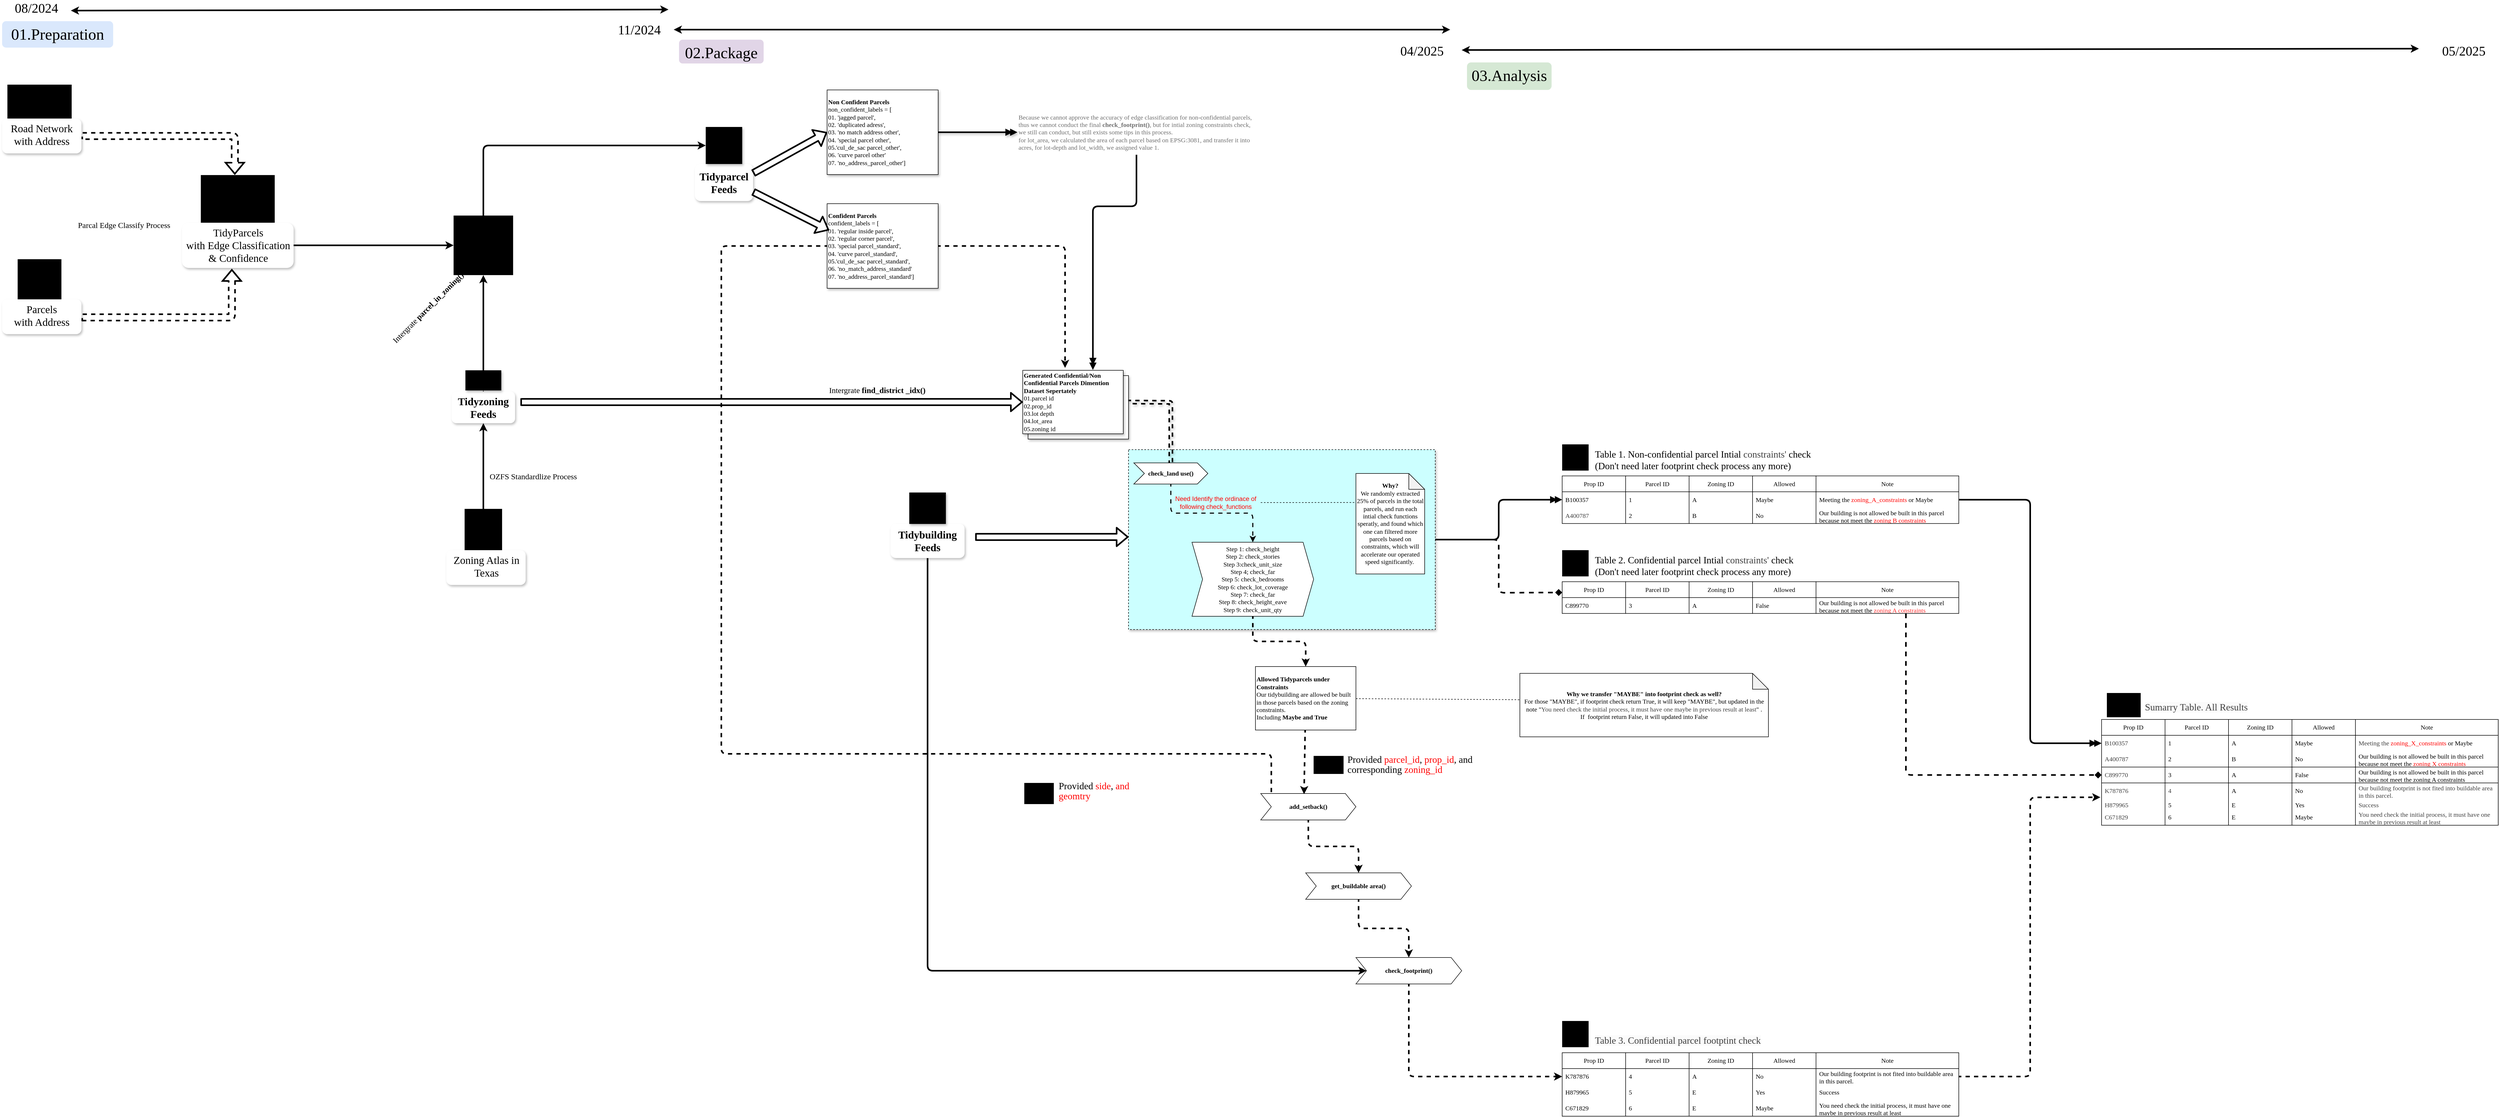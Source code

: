 <mxfile>
    <diagram id="6AbYBxDoQgBNnA4P9w5V" name="Page-1">
        <mxGraphModel dx="5184" dy="3074" grid="1" gridSize="10" guides="1" tooltips="1" connect="1" arrows="1" fold="1" page="1" pageScale="1" pageWidth="1100" pageHeight="850" math="0" shadow="0">
            <root>
                <mxCell id="0"/>
                <mxCell id="1" parent="0"/>
                <mxCell id="220" value="" style="rounded=0;whiteSpace=wrap;html=1;align=left;shadow=1;" parent="1" vertex="1">
                    <mxGeometry x="610" y="670" width="190" height="120" as="geometry"/>
                </mxCell>
                <mxCell id="170" value="" style="rounded=0;whiteSpace=wrap;html=1;" parent="1" vertex="1">
                    <mxGeometry x="3120" y="1440" width="270" height="80" as="geometry"/>
                </mxCell>
                <mxCell id="171" value="" style="rounded=0;whiteSpace=wrap;html=1;" parent="1" vertex="1">
                    <mxGeometry x="3000" y="1440" width="120" height="80" as="geometry"/>
                </mxCell>
                <mxCell id="172" value="" style="rounded=0;whiteSpace=wrap;html=1;" parent="1" vertex="1">
                    <mxGeometry x="2880" y="1440" width="120" height="80" as="geometry"/>
                </mxCell>
                <mxCell id="173" value="" style="rounded=0;whiteSpace=wrap;html=1;" parent="1" vertex="1">
                    <mxGeometry x="2760" y="1440" width="120" height="80" as="geometry"/>
                </mxCell>
                <mxCell id="174" value="" style="rounded=0;whiteSpace=wrap;html=1;" parent="1" vertex="1">
                    <mxGeometry x="2640" y="1440" width="120" height="80" as="geometry"/>
                </mxCell>
                <mxCell id="165" value="&lt;span style=&quot;color: rgb(63, 63, 63); font-family: &amp;quot;Times New Roman&amp;quot;;&quot;&gt;H879965&lt;/span&gt;" style="text;strokeColor=none;fillColor=none;align=left;verticalAlign=middle;spacingLeft=4;spacingRight=4;overflow=hidden;points=[[0,0.5],[1,0.5]];portConstraint=eastwest;rotatable=0;whiteSpace=wrap;html=1;" parent="1" vertex="1">
                    <mxGeometry x="2640" y="1467" width="120" height="30" as="geometry"/>
                </mxCell>
                <mxCell id="166" value="&lt;font face=&quot;Times New Roman&quot;&gt;5&lt;/font&gt;" style="text;strokeColor=none;fillColor=none;align=left;verticalAlign=middle;spacingLeft=4;spacingRight=4;overflow=hidden;points=[[0,0.5],[1,0.5]];portConstraint=eastwest;rotatable=0;whiteSpace=wrap;html=1;" parent="1" vertex="1">
                    <mxGeometry x="2760" y="1467" width="120" height="30" as="geometry"/>
                </mxCell>
                <mxCell id="167" value="&lt;font face=&quot;Times New Roman&quot;&gt;E&lt;/font&gt;" style="text;strokeColor=none;fillColor=none;align=left;verticalAlign=middle;spacingLeft=4;spacingRight=4;overflow=hidden;points=[[0,0.5],[1,0.5]];portConstraint=eastwest;rotatable=0;whiteSpace=wrap;html=1;" parent="1" vertex="1">
                    <mxGeometry x="2880" y="1467" width="120" height="30" as="geometry"/>
                </mxCell>
                <mxCell id="168" value="&lt;font face=&quot;Times New Roman&quot; style=&quot;color: rgb(0, 0, 0);&quot;&gt;Yes&lt;/font&gt;" style="text;strokeColor=none;fillColor=none;align=left;verticalAlign=middle;spacingLeft=4;spacingRight=4;overflow=hidden;points=[[0,0.5],[1,0.5]];portConstraint=eastwest;rotatable=0;whiteSpace=wrap;html=1;" parent="1" vertex="1">
                    <mxGeometry x="3000" y="1467" width="120" height="30" as="geometry"/>
                </mxCell>
                <mxCell id="169" value="&lt;span style=&quot;color: rgb(63, 63, 63); font-family: &amp;quot;Times New Roman&amp;quot;; text-align: center;&quot;&gt;Success&lt;/span&gt;" style="text;strokeColor=none;fillColor=none;align=left;verticalAlign=middle;spacingLeft=4;spacingRight=4;overflow=hidden;points=[[0,0.5],[1,0.5]];portConstraint=eastwest;rotatable=0;whiteSpace=wrap;html=1;" parent="1" vertex="1">
                    <mxGeometry x="3120" y="1467" width="270" height="30" as="geometry"/>
                </mxCell>
                <mxCell id="269" style="edgeStyle=orthogonalEdgeStyle;html=1;entryX=0;entryY=0.5;entryDx=0;entryDy=0;strokeWidth=3;endArrow=doubleBlock;endFill=1;" parent="1" source="49" target="247" edge="1">
                    <mxGeometry relative="1" as="geometry"/>
                </mxCell>
                <mxCell id="270" style="edgeStyle=orthogonalEdgeStyle;html=1;flowAnimation=0;strokeWidth=3;endArrow=diamond;endFill=1;dashed=1;" parent="1" source="49" edge="1">
                    <mxGeometry relative="1" as="geometry">
                        <mxPoint x="1620" y="1080" as="targetPoint"/>
                    </mxGeometry>
                </mxCell>
                <mxCell id="49" value="" style="rounded=0;whiteSpace=wrap;html=1;dashed=1;fillColor=#CCFFFF;gradientColor=none;shadow=1;" parent="1" vertex="1">
                    <mxGeometry x="800" y="810" width="580" height="340" as="geometry"/>
                </mxCell>
                <mxCell id="2" value="&lt;h1 style=&quot;margin-top: 0px;&quot;&gt;&lt;font style=&quot;font-weight: normal; font-size: 30px;&quot; face=&quot;Times New Roman&quot;&gt;02.Package&lt;/font&gt;&lt;/h1&gt;" style="text;html=1;whiteSpace=wrap;overflow=hidden;rounded=1;fillColor=#e1d5e7;strokeColor=none;align=center;" parent="1" vertex="1">
                    <mxGeometry x="-50" y="35" width="160" height="45" as="geometry"/>
                </mxCell>
                <mxCell id="216" style="edgeStyle=orthogonalEdgeStyle;html=1;entryX=0.421;entryY=-0.038;entryDx=0;entryDy=0;strokeWidth=3;flowAnimation=1;entryPerimeter=0;" parent="1" source="4" target="12" edge="1">
                    <mxGeometry relative="1" as="geometry"/>
                </mxCell>
                <mxCell id="221" style="edgeStyle=orthogonalEdgeStyle;html=1;entryX=0;entryY=0.5;entryDx=0;entryDy=0;strokeWidth=3;flowAnimation=1;" parent="1" source="4" target="42" edge="1">
                    <mxGeometry relative="1" as="geometry">
                        <Array as="points">
                            <mxPoint x="30" y="425"/>
                            <mxPoint x="30" y="1385"/>
                        </Array>
                    </mxGeometry>
                </mxCell>
                <mxCell id="4" value="&lt;b&gt;&lt;font face=&quot;Times New Roman&quot;&gt;Confident Parcels&lt;/font&gt;&lt;/b&gt;&lt;div&gt;&lt;div&gt;&lt;font face=&quot;Times New Roman&quot;&gt;confident_labels = [&lt;/font&gt;&lt;/div&gt;&lt;div&gt;&lt;font face=&quot;Times New Roman&quot;&gt;01. &#39;regular inside parcel&#39;,&lt;/font&gt;&lt;/div&gt;&lt;div&gt;&lt;font face=&quot;Times New Roman&quot;&gt;02. &#39;regular corner parcel&#39;,&lt;/font&gt;&lt;/div&gt;&lt;div&gt;&lt;font face=&quot;Times New Roman&quot;&gt;03. &#39;special parcel_standard&#39;,&lt;/font&gt;&lt;/div&gt;&lt;div&gt;&lt;font face=&quot;Times New Roman&quot;&gt;04. &#39;curve parcel_standard&#39;,&lt;/font&gt;&lt;/div&gt;&lt;div&gt;&lt;font face=&quot;Times New Roman&quot;&gt;05.&#39;cul_de_sac parcel_standard&#39;,&lt;/font&gt;&lt;/div&gt;&lt;div&gt;&lt;font face=&quot;Times New Roman&quot;&gt;06. &#39;no_match_address_standard&#39;&lt;/font&gt;&lt;/div&gt;&lt;div&gt;&lt;font face=&quot;Times New Roman&quot;&gt;&lt;font style=&quot;&quot;&gt;&lt;span style=&quot;background-color: transparent;&quot;&gt;07. &#39;&lt;/span&gt;&lt;/font&gt;&lt;span style=&quot;background-color: transparent;&quot;&gt;no_address_parcel_standard&#39;&lt;/span&gt;&lt;span style=&quot;background-color: transparent;&quot;&gt;]&lt;/span&gt;&lt;/font&gt;&lt;/div&gt;&lt;/div&gt;" style="rounded=0;whiteSpace=wrap;html=1;align=left;shadow=1;" parent="1" vertex="1">
                    <mxGeometry x="230" y="345" width="210" height="160" as="geometry"/>
                </mxCell>
                <mxCell id="8" value="&lt;b&gt;&lt;font face=&quot;Times New Roman&quot;&gt;Non Confident Parcels&lt;/font&gt;&lt;/b&gt;&lt;div&gt;&lt;div&gt;&lt;font face=&quot;Times New Roman&quot;&gt;non_confident_labels = [&lt;/font&gt;&lt;/div&gt;&lt;div&gt;&lt;font face=&quot;Times New Roman&quot;&gt;01. &#39;jagged parcel&#39;,&lt;/font&gt;&lt;/div&gt;&lt;div&gt;&lt;font face=&quot;Times New Roman&quot;&gt;02. &#39;duplicated adress&#39;,&lt;/font&gt;&lt;/div&gt;&lt;div&gt;&lt;font face=&quot;Times New Roman&quot;&gt;03. &#39;no match address other&#39;,&lt;/font&gt;&lt;/div&gt;&lt;div&gt;&lt;font face=&quot;Times New Roman&quot;&gt;04. &#39;special parcel other&#39;,&lt;/font&gt;&lt;/div&gt;&lt;div&gt;&lt;font face=&quot;Times New Roman&quot;&gt;05.&#39;cul_de_sac parcel_other&#39;,&lt;/font&gt;&lt;/div&gt;&lt;div&gt;&lt;font face=&quot;Times New Roman&quot;&gt;06. &#39;curve parcel other&#39;&lt;/font&gt;&lt;/div&gt;&lt;div&gt;&lt;font face=&quot;Times New Roman&quot;&gt;&lt;font style=&quot;&quot;&gt;&lt;span style=&quot;background-color: transparent;&quot;&gt;07. &#39;&lt;/span&gt;&lt;/font&gt;&lt;span style=&quot;background-color: transparent;&quot;&gt;no_address_parcel_other&#39;&lt;/span&gt;&lt;span style=&quot;background-color: transparent;&quot;&gt;]&lt;/span&gt;&lt;/font&gt;&lt;/div&gt;&lt;/div&gt;" style="rounded=0;whiteSpace=wrap;html=1;align=left;shadow=1;" parent="1" vertex="1">
                    <mxGeometry x="230" y="130" width="210" height="160" as="geometry"/>
                </mxCell>
                <mxCell id="10" value="" style="endArrow=doubleBlock;html=1;exitX=1;exitY=0.5;exitDx=0;exitDy=0;entryX=0;entryY=0.5;entryDx=0;entryDy=0;strokeWidth=3;flowAnimation=0;strokeColor=#000000;shadow=1;endFill=1;" parent="1" source="8" target="11" edge="1">
                    <mxGeometry width="50" height="50" relative="1" as="geometry">
                        <mxPoint x="650" y="480" as="sourcePoint"/>
                        <mxPoint x="540" y="220" as="targetPoint"/>
                    </mxGeometry>
                </mxCell>
                <mxCell id="11" value="&lt;font face=&quot;Times New Roman&quot; style=&quot;color: rgb(111, 111, 111);&quot;&gt;Because we cannot approve the accuracy of edge classification for non-confidential parcels, thus we cannot conduct the final &lt;b&gt;check_footprint()&lt;/b&gt;,&amp;nbsp;but for intial zoning constraints check, we still can conduct, but still exists some tips in this process.&lt;/font&gt;&lt;div&gt;&lt;font face=&quot;Times New Roman&quot; style=&quot;color: rgb(111, 111, 111);&quot;&gt;for lot_area, we calculated the area of each parcel based on EPSG:3081, and transfer it into acres, for lot-depth and lot_width, we assigned value 1.&lt;/font&gt;&lt;/div&gt;" style="text;html=1;align=left;verticalAlign=middle;whiteSpace=wrap;rounded=0;" parent="1" vertex="1">
                    <mxGeometry x="590" y="167.5" width="450" height="85" as="geometry"/>
                </mxCell>
                <mxCell id="29" style="edgeStyle=orthogonalEdgeStyle;html=1;entryX=0.5;entryY=0;entryDx=0;entryDy=0;strokeWidth=3;shadow=1;flowAnimation=1;shape=link;" parent="1" target="27" edge="1">
                    <mxGeometry relative="1" as="geometry">
                        <mxPoint x="800" y="720" as="sourcePoint"/>
                    </mxGeometry>
                </mxCell>
                <mxCell id="12" value="&lt;b&gt;&lt;font face=&quot;Times New Roman&quot;&gt;Generated Confidential/Non Confidential Parcels Dimention Dataset Sepertately&lt;/font&gt;&lt;/b&gt;&lt;div&gt;&lt;font face=&quot;Times New Roman&quot;&gt;01.parcel id&lt;/font&gt;&lt;/div&gt;&lt;div&gt;&lt;font face=&quot;Times New Roman&quot;&gt;02.prop_id&lt;/font&gt;&lt;/div&gt;&lt;div&gt;&lt;font face=&quot;Times New Roman&quot;&gt;03.lot depth&lt;/font&gt;&lt;/div&gt;&lt;div&gt;&lt;font face=&quot;Times New Roman&quot;&gt;04.lot_area&lt;/font&gt;&lt;/div&gt;&lt;div&gt;&lt;font face=&quot;Times New Roman&quot;&gt;05.zoning id&lt;/font&gt;&lt;/div&gt;" style="rounded=0;whiteSpace=wrap;html=1;align=left;shadow=1;" parent="1" vertex="1">
                    <mxGeometry x="600" y="660" width="190" height="120" as="geometry"/>
                </mxCell>
                <mxCell id="22" style="edgeStyle=none;html=1;entryX=0;entryY=0.5;entryDx=0;entryDy=0;strokeWidth=3;shape=flexArrow;" parent="1" target="12" edge="1">
                    <mxGeometry relative="1" as="geometry">
                        <mxPoint x="-350" y="720" as="sourcePoint"/>
                    </mxGeometry>
                </mxCell>
                <mxCell id="23" value="&lt;font style=&quot;font-size: 15px;&quot; face=&quot;Times New Roman&quot;&gt;Intergrate &lt;b&gt;find_district _idx()&lt;/b&gt;&lt;/font&gt;" style="text;html=1;align=center;verticalAlign=middle;whiteSpace=wrap;rounded=0;rotation=0;" parent="1" vertex="1">
                    <mxGeometry x="200" y="681.74" width="250" height="30" as="geometry"/>
                </mxCell>
                <mxCell id="31" style="edgeStyle=orthogonalEdgeStyle;html=1;entryX=0.5;entryY=0;entryDx=0;entryDy=0;strokeWidth=2;flowAnimation=1;" parent="1" source="27" target="30" edge="1">
                    <mxGeometry relative="1" as="geometry"/>
                </mxCell>
                <mxCell id="27" value="&lt;font face=&quot;Times New Roman&quot;&gt;&lt;b&gt;check_land use()&lt;/b&gt;&lt;/font&gt;" style="shape=step;perimeter=stepPerimeter;whiteSpace=wrap;html=1;fixedSize=1;" parent="1" vertex="1">
                    <mxGeometry x="810" y="835" width="140" height="40" as="geometry"/>
                </mxCell>
                <mxCell id="36" style="edgeStyle=orthogonalEdgeStyle;html=1;flowAnimation=1;strokeWidth=3;" parent="1" source="30" target="35" edge="1">
                    <mxGeometry relative="1" as="geometry"/>
                </mxCell>
                <mxCell id="30" value="&lt;font face=&quot;Times New Roman&quot;&gt;Step 1: check_height&lt;/font&gt;&lt;div&gt;&lt;font face=&quot;Times New Roman&quot;&gt;Step 2: check_stories&lt;/font&gt;&lt;/div&gt;&lt;div&gt;&lt;font face=&quot;Times New Roman&quot;&gt;Step 3:check_unit_size&lt;/font&gt;&lt;/div&gt;&lt;div&gt;&lt;font face=&quot;Times New Roman&quot;&gt;Step 4; check_far&lt;/font&gt;&lt;/div&gt;&lt;div&gt;&lt;font face=&quot;Times New Roman&quot;&gt;Step 5: check_bedrooms&lt;/font&gt;&lt;/div&gt;&lt;div&gt;&lt;font face=&quot;Times New Roman&quot;&gt;Step 6: check_lot_coverage&lt;/font&gt;&lt;/div&gt;&lt;div&gt;&lt;font face=&quot;Times New Roman&quot;&gt;Step 7: check_far&lt;/font&gt;&lt;/div&gt;&lt;div&gt;&lt;font face=&quot;Times New Roman&quot;&gt;Step 8: check_height_eave&lt;/font&gt;&lt;/div&gt;&lt;div&gt;&lt;font face=&quot;Times New Roman&quot;&gt;Step 9: check_unit_qty&lt;/font&gt;&lt;/div&gt;" style="shape=step;perimeter=stepPerimeter;whiteSpace=wrap;html=1;fixedSize=1;" parent="1" vertex="1">
                    <mxGeometry x="920" y="985" width="230" height="140" as="geometry"/>
                </mxCell>
                <mxCell id="32" value="&lt;font style=&quot;color: rgb(255, 0, 0);&quot;&gt;Need Identify the ordinace of following check_functions&lt;/font&gt;" style="text;html=1;align=center;verticalAlign=middle;whiteSpace=wrap;rounded=0;" parent="1" vertex="1">
                    <mxGeometry x="880" y="895" width="170" height="30" as="geometry"/>
                </mxCell>
                <mxCell id="33" value="&lt;b&gt;&lt;font face=&quot;Times New Roman&quot;&gt;Why?&lt;/font&gt;&lt;/b&gt;&lt;div&gt;&lt;font face=&quot;Times New Roman&quot;&gt;We randomly extracted 25% of parcels in the total parcels, and run each intial check functions speratly, and found which one can filtered more parcels based on constraints, which will accelerate our operated speed significantly.&amp;nbsp;&lt;/font&gt;&lt;/div&gt;" style="shape=note;whiteSpace=wrap;html=1;backgroundOutline=1;darkOpacity=0.05;" parent="1" vertex="1">
                    <mxGeometry x="1230" y="855" width="130" height="190" as="geometry"/>
                </mxCell>
                <mxCell id="34" style="edgeStyle=none;html=1;entryX=0;entryY=0.289;entryDx=0;entryDy=0;entryPerimeter=0;endArrow=none;endFill=0;dashed=1;" parent="1" source="32" target="33" edge="1">
                    <mxGeometry relative="1" as="geometry"/>
                </mxCell>
                <mxCell id="35" value="&lt;b&gt;&lt;font face=&quot;Times New Roman&quot;&gt;Allowed Tidyparcels under Constraints&lt;/font&gt;&lt;/b&gt;&lt;div&gt;&lt;font face=&quot;Times New Roman&quot;&gt;Our tidybuilding are allowed be built in those parcels based on the zoning constraints.&lt;br&gt;Including &lt;b&gt;Maybe and True&lt;/b&gt;&lt;/font&gt;&lt;/div&gt;" style="rounded=0;whiteSpace=wrap;html=1;align=left;" parent="1" vertex="1">
                    <mxGeometry x="1040" y="1220" width="190" height="120" as="geometry"/>
                </mxCell>
                <mxCell id="40" value="&lt;font style=&quot;font-size: 18px; line-height: 100%;&quot; face=&quot;Times New Roman&quot;&gt;Provided &lt;font style=&quot;color: rgb(255, 0, 0);&quot;&gt;parcel_id&lt;/font&gt;, &lt;font style=&quot;color: rgb(255, 0, 0);&quot;&gt;prop_id&lt;/font&gt;, and corresponding &lt;font style=&quot;color: rgb(255, 0, 0);&quot;&gt;zoning_id&lt;/font&gt;&lt;/font&gt;" style="text;html=1;align=left;verticalAlign=middle;whiteSpace=wrap;rounded=0;" parent="1" vertex="1">
                    <mxGeometry x="1212" y="1390" width="240" height="30" as="geometry"/>
                </mxCell>
                <mxCell id="41" value="&lt;font style=&quot;font-size: 18px; line-height: 100%;&quot; face=&quot;Times New Roman&quot;&gt;Provided &lt;font style=&quot;color: rgb(255, 0, 0);&quot;&gt;side&lt;/font&gt;, &lt;font style=&quot;color: rgb(255, 0, 0);&quot;&gt;and geomtry&lt;/font&gt;&lt;/font&gt;" style="text;html=1;align=left;verticalAlign=middle;whiteSpace=wrap;rounded=0;" parent="1" vertex="1">
                    <mxGeometry x="665.8" y="1440" width="144.2" height="30" as="geometry"/>
                </mxCell>
                <mxCell id="222" style="edgeStyle=orthogonalEdgeStyle;html=1;entryX=0.5;entryY=0;entryDx=0;entryDy=0;strokeWidth=3;flowAnimation=1;" parent="1" source="42" target="44" edge="1">
                    <mxGeometry relative="1" as="geometry"/>
                </mxCell>
                <mxCell id="42" value="&lt;b&gt;&lt;font face=&quot;Times New Roman&quot;&gt;add_setback()&lt;/font&gt;&lt;/b&gt;" style="shape=step;perimeter=stepPerimeter;whiteSpace=wrap;html=1;fixedSize=1;" parent="1" vertex="1">
                    <mxGeometry x="1050" y="1460" width="180" height="50" as="geometry"/>
                </mxCell>
                <mxCell id="52" style="edgeStyle=orthogonalEdgeStyle;html=1;strokeWidth=3;flowAnimation=1;" parent="1" source="44" target="51" edge="1">
                    <mxGeometry relative="1" as="geometry"/>
                </mxCell>
                <mxCell id="44" value="&lt;font face=&quot;Times New Roman&quot;&gt;&lt;b&gt;get_buildable area()&lt;/b&gt;&lt;/font&gt;" style="shape=step;perimeter=stepPerimeter;whiteSpace=wrap;html=1;fixedSize=1;" parent="1" vertex="1">
                    <mxGeometry x="1135" y="1610" width="200" height="50" as="geometry"/>
                </mxCell>
                <mxCell id="224" style="edgeStyle=orthogonalEdgeStyle;html=1;entryX=0;entryY=0.5;entryDx=0;entryDy=0;strokeWidth=3;" parent="1" source="46" target="51" edge="1">
                    <mxGeometry relative="1" as="geometry">
                        <Array as="points">
                            <mxPoint x="420" y="1795"/>
                        </Array>
                    </mxGeometry>
                </mxCell>
                <mxCell id="282" style="edgeStyle=none;html=1;shape=flexArrow;strokeWidth=3;" parent="1" edge="1">
                    <mxGeometry relative="1" as="geometry">
                        <mxPoint x="800" y="975.06" as="targetPoint"/>
                        <mxPoint x="510" y="975" as="sourcePoint"/>
                    </mxGeometry>
                </mxCell>
                <mxCell id="46" value="&lt;font face=&quot;Times New Roman&quot; style=&quot;font-size: 20px;&quot;&gt;&lt;b style=&quot;&quot;&gt;Tidybuilding&lt;/b&gt;&lt;/font&gt;&lt;div&gt;&lt;font style=&quot;font-size: 20px;&quot; face=&quot;Times New Roman&quot;&gt;&lt;b style=&quot;&quot;&gt;Feeds&lt;/b&gt;&lt;/font&gt;&lt;/div&gt;" style="rounded=1;whiteSpace=wrap;html=1;strokeColor=none;shadow=1;" parent="1" vertex="1">
                    <mxGeometry x="350" y="950" width="140" height="64.88" as="geometry"/>
                </mxCell>
                <mxCell id="108" style="edgeStyle=orthogonalEdgeStyle;html=1;entryX=0;entryY=0.5;entryDx=0;entryDy=0;strokeWidth=3;flowAnimation=1;" parent="1" source="51" target="89" edge="1">
                    <mxGeometry relative="1" as="geometry"/>
                </mxCell>
                <mxCell id="51" value="&lt;b&gt;&lt;font face=&quot;Times New Roman&quot;&gt;check_footprint()&lt;/font&gt;&lt;/b&gt;" style="shape=step;perimeter=stepPerimeter;whiteSpace=wrap;html=1;fixedSize=1;" parent="1" vertex="1">
                    <mxGeometry x="1230" y="1770" width="200" height="50" as="geometry"/>
                </mxCell>
                <mxCell id="158" value="" style="rounded=0;whiteSpace=wrap;html=1;" parent="1" vertex="1">
                    <mxGeometry x="3120" y="1410" width="270" height="30" as="geometry"/>
                </mxCell>
                <mxCell id="157" value="" style="rounded=0;whiteSpace=wrap;html=1;" parent="1" vertex="1">
                    <mxGeometry x="3000" y="1410" width="120" height="30" as="geometry"/>
                </mxCell>
                <mxCell id="156" value="" style="rounded=0;whiteSpace=wrap;html=1;" parent="1" vertex="1">
                    <mxGeometry x="2880" y="1410" width="120" height="30" as="geometry"/>
                </mxCell>
                <mxCell id="155" value="" style="rounded=0;whiteSpace=wrap;html=1;" parent="1" vertex="1">
                    <mxGeometry x="2760" y="1410" width="120" height="30" as="geometry"/>
                </mxCell>
                <mxCell id="151" value="" style="rounded=0;whiteSpace=wrap;html=1;" parent="1" vertex="1">
                    <mxGeometry x="2640" y="1410" width="120" height="30" as="geometry"/>
                </mxCell>
                <mxCell id="133" value="&lt;span style=&quot;color: rgb(63, 63, 63); font-family: &amp;quot;Times New Roman&amp;quot;;&quot;&gt;C899770&lt;/span&gt;" style="text;strokeColor=none;fillColor=none;align=left;verticalAlign=middle;spacingLeft=4;spacingRight=4;overflow=hidden;points=[[0,0.5],[1,0.5]];portConstraint=eastwest;rotatable=0;whiteSpace=wrap;html=1;" parent="1" vertex="1">
                    <mxGeometry x="2640" y="1410" width="120" height="30" as="geometry"/>
                </mxCell>
                <mxCell id="137" value="&lt;font face=&quot;Times New Roman&quot;&gt;3&lt;/font&gt;" style="text;strokeColor=none;fillColor=none;align=left;verticalAlign=middle;spacingLeft=4;spacingRight=4;overflow=hidden;points=[[0,0.5],[1,0.5]];portConstraint=eastwest;rotatable=0;whiteSpace=wrap;html=1;" parent="1" vertex="1">
                    <mxGeometry x="2760" y="1410" width="120" height="30" as="geometry"/>
                </mxCell>
                <mxCell id="141" value="&lt;font face=&quot;Times New Roman&quot;&gt;A&lt;/font&gt;" style="text;strokeColor=none;fillColor=none;align=left;verticalAlign=middle;spacingLeft=4;spacingRight=4;overflow=hidden;points=[[0,0.5],[1,0.5]];portConstraint=eastwest;rotatable=0;whiteSpace=wrap;html=1;" parent="1" vertex="1">
                    <mxGeometry x="2880" y="1410" width="120" height="30" as="geometry"/>
                </mxCell>
                <mxCell id="145" value="&lt;font face=&quot;Times New Roman&quot;&gt;False&lt;/font&gt;" style="text;strokeColor=none;fillColor=none;align=left;verticalAlign=middle;spacingLeft=4;spacingRight=4;overflow=hidden;points=[[0,0.5],[1,0.5]];portConstraint=eastwest;rotatable=0;whiteSpace=wrap;html=1;" parent="1" vertex="1">
                    <mxGeometry x="3000" y="1410" width="120" height="30" as="geometry"/>
                </mxCell>
                <mxCell id="149" value="&lt;div style=&quot;&quot;&gt;&lt;span style=&quot;font-family: &amp;quot;Times New Roman&amp;quot;; color: rgb(0, 0, 0);&quot;&gt;Our building is not allowed be built in this parcel because not meet the&amp;nbsp;&lt;/span&gt;&lt;span style=&quot;font-family: &amp;quot;Times New Roman&amp;quot;;&quot;&gt;zoning A constraints&lt;/span&gt;&lt;/div&gt;" style="text;strokeColor=none;fillColor=none;align=left;verticalAlign=middle;spacingLeft=4;spacingRight=4;overflow=hidden;points=[[0,0.5],[1,0.5]];portConstraint=eastwest;rotatable=0;whiteSpace=wrap;html=1;" parent="1" vertex="1">
                    <mxGeometry x="3120" y="1410" width="270" height="30" as="geometry"/>
                </mxCell>
                <mxCell id="110" value="&lt;font face=&quot;Times New Roman&quot;&gt;Prop ID&lt;/font&gt;" style="swimlane;fontStyle=0;childLayout=stackLayout;horizontal=1;startSize=30;horizontalStack=0;resizeParent=1;resizeParentMax=0;resizeLast=0;collapsible=1;marginBottom=0;whiteSpace=wrap;html=1;" parent="1" vertex="1">
                    <mxGeometry x="2640" y="1320" width="120" height="90" as="geometry"/>
                </mxCell>
                <mxCell id="111" value="&lt;span style=&quot;color: rgb(63, 63, 63); font-family: &amp;quot;Times New Roman&amp;quot;;&quot;&gt;B100357&lt;/span&gt;" style="text;strokeColor=none;fillColor=none;align=left;verticalAlign=middle;spacingLeft=4;spacingRight=4;overflow=hidden;points=[[0,0.5],[1,0.5]];portConstraint=eastwest;rotatable=0;whiteSpace=wrap;html=1;" parent="110" vertex="1">
                    <mxGeometry y="30" width="120" height="30" as="geometry"/>
                </mxCell>
                <mxCell id="112" value="&lt;span style=&quot;color: rgb(63, 63, 63); font-family: &amp;quot;Times New Roman&amp;quot;;&quot;&gt;A400787&lt;/span&gt;" style="text;strokeColor=none;fillColor=none;align=left;verticalAlign=middle;spacingLeft=4;spacingRight=4;overflow=hidden;points=[[0,0.5],[1,0.5]];portConstraint=eastwest;rotatable=0;whiteSpace=wrap;html=1;" parent="110" vertex="1">
                    <mxGeometry y="60" width="120" height="30" as="geometry"/>
                </mxCell>
                <mxCell id="114" value="&lt;font face=&quot;Times New Roman&quot;&gt;Parcel ID&lt;/font&gt;" style="swimlane;fontStyle=0;childLayout=stackLayout;horizontal=1;startSize=30;horizontalStack=0;resizeParent=1;resizeParentMax=0;resizeLast=0;collapsible=1;marginBottom=0;whiteSpace=wrap;html=1;" parent="1" vertex="1">
                    <mxGeometry x="2760" y="1320" width="120" height="90" as="geometry"/>
                </mxCell>
                <mxCell id="115" value="&lt;font face=&quot;Times New Roman&quot;&gt;1&lt;/font&gt;" style="text;strokeColor=none;fillColor=none;align=left;verticalAlign=middle;spacingLeft=4;spacingRight=4;overflow=hidden;points=[[0,0.5],[1,0.5]];portConstraint=eastwest;rotatable=0;whiteSpace=wrap;html=1;" parent="114" vertex="1">
                    <mxGeometry y="30" width="120" height="30" as="geometry"/>
                </mxCell>
                <mxCell id="116" value="&lt;font face=&quot;Times New Roman&quot;&gt;2&lt;/font&gt;" style="text;strokeColor=none;fillColor=none;align=left;verticalAlign=middle;spacingLeft=4;spacingRight=4;overflow=hidden;points=[[0,0.5],[1,0.5]];portConstraint=eastwest;rotatable=0;whiteSpace=wrap;html=1;" parent="114" vertex="1">
                    <mxGeometry y="60" width="120" height="30" as="geometry"/>
                </mxCell>
                <mxCell id="118" value="&lt;font face=&quot;Times New Roman&quot;&gt;Zoning ID&lt;/font&gt;" style="swimlane;fontStyle=0;childLayout=stackLayout;horizontal=1;startSize=30;horizontalStack=0;resizeParent=1;resizeParentMax=0;resizeLast=0;collapsible=1;marginBottom=0;whiteSpace=wrap;html=1;" parent="1" vertex="1">
                    <mxGeometry x="2880" y="1320" width="120" height="90" as="geometry"/>
                </mxCell>
                <mxCell id="119" value="&lt;font face=&quot;Times New Roman&quot;&gt;A&lt;/font&gt;" style="text;strokeColor=none;fillColor=none;align=left;verticalAlign=middle;spacingLeft=4;spacingRight=4;overflow=hidden;points=[[0,0.5],[1,0.5]];portConstraint=eastwest;rotatable=0;whiteSpace=wrap;html=1;" parent="118" vertex="1">
                    <mxGeometry y="30" width="120" height="30" as="geometry"/>
                </mxCell>
                <mxCell id="120" value="&lt;font face=&quot;Times New Roman&quot;&gt;B&lt;/font&gt;" style="text;strokeColor=none;fillColor=none;align=left;verticalAlign=middle;spacingLeft=4;spacingRight=4;overflow=hidden;points=[[0,0.5],[1,0.5]];portConstraint=eastwest;rotatable=0;whiteSpace=wrap;html=1;" parent="118" vertex="1">
                    <mxGeometry y="60" width="120" height="30" as="geometry"/>
                </mxCell>
                <mxCell id="122" value="&lt;font face=&quot;Times New Roman&quot;&gt;Allowed&lt;/font&gt;" style="swimlane;fontStyle=0;childLayout=stackLayout;horizontal=1;startSize=30;horizontalStack=0;resizeParent=1;resizeParentMax=0;resizeLast=0;collapsible=1;marginBottom=0;whiteSpace=wrap;html=1;" parent="1" vertex="1">
                    <mxGeometry x="3000" y="1320" width="120" height="90" as="geometry"/>
                </mxCell>
                <mxCell id="123" value="&lt;font face=&quot;Times New Roman&quot;&gt;Maybe&lt;/font&gt;" style="text;strokeColor=none;fillColor=none;align=left;verticalAlign=middle;spacingLeft=4;spacingRight=4;overflow=hidden;points=[[0,0.5],[1,0.5]];portConstraint=eastwest;rotatable=0;whiteSpace=wrap;html=1;" parent="122" vertex="1">
                    <mxGeometry y="30" width="120" height="30" as="geometry"/>
                </mxCell>
                <mxCell id="124" value="&lt;font face=&quot;Times New Roman&quot;&gt;No&lt;/font&gt;" style="text;strokeColor=none;fillColor=none;align=left;verticalAlign=middle;spacingLeft=4;spacingRight=4;overflow=hidden;points=[[0,0.5],[1,0.5]];portConstraint=eastwest;rotatable=0;whiteSpace=wrap;html=1;" parent="122" vertex="1">
                    <mxGeometry y="60" width="120" height="30" as="geometry"/>
                </mxCell>
                <mxCell id="126" value="&lt;font face=&quot;Times New Roman&quot;&gt;Note&lt;/font&gt;" style="swimlane;fontStyle=0;childLayout=stackLayout;horizontal=1;startSize=30;horizontalStack=0;resizeParent=1;resizeParentMax=0;resizeLast=0;collapsible=1;marginBottom=0;whiteSpace=wrap;html=1;" parent="1" vertex="1">
                    <mxGeometry x="3120" y="1320" width="270" height="90" as="geometry"/>
                </mxCell>
                <mxCell id="127" value="&lt;span style=&quot;color: rgb(63, 63, 63); font-family: &amp;quot;Times New Roman&amp;quot;;&quot;&gt;Meeting the&amp;nbsp;&lt;/span&gt;&lt;font style=&quot;font-family: &amp;quot;Times New Roman&amp;quot;; color: rgb(255, 0, 0);&quot;&gt;zoning_X_constraints&amp;nbsp;&lt;/font&gt;&lt;font style=&quot;font-family: &amp;quot;Times New Roman&amp;quot;; color: rgb(0, 0, 0);&quot;&gt;or Maybe&lt;/font&gt;" style="text;strokeColor=none;fillColor=none;align=left;verticalAlign=middle;spacingLeft=4;spacingRight=4;overflow=hidden;points=[[0,0.5],[1,0.5]];portConstraint=eastwest;rotatable=0;whiteSpace=wrap;html=1;" parent="126" vertex="1">
                    <mxGeometry y="30" width="270" height="30" as="geometry"/>
                </mxCell>
                <mxCell id="128" value="&lt;font face=&quot;Times New Roman&quot;&gt;&lt;span style=&quot;color: rgb(0, 0, 0); text-align: center;&quot;&gt;Our building is not allowed be built in this parcel because not meet the &lt;/span&gt;&lt;span style=&quot;text-align: center; color: rgb(0, 0, 0);&quot;&gt;&lt;font style=&quot;color: rgb(255, 0, 0);&quot;&gt;zoning X constraints&lt;/font&gt;&lt;/span&gt;&lt;/font&gt;" style="text;strokeColor=none;fillColor=none;align=left;verticalAlign=middle;spacingLeft=4;spacingRight=4;overflow=hidden;points=[[0,0.5],[1,0.5]];portConstraint=eastwest;rotatable=0;whiteSpace=wrap;html=1;" parent="126" vertex="1">
                    <mxGeometry y="60" width="270" height="30" as="geometry"/>
                </mxCell>
                <mxCell id="200" value="&lt;span style=&quot;color: rgb(63, 63, 63); font-family: &amp;quot;Times New Roman&amp;quot;;&quot;&gt;C671829&lt;/span&gt;" style="text;strokeColor=none;fillColor=none;align=left;verticalAlign=middle;spacingLeft=4;spacingRight=4;overflow=hidden;points=[[0,0.5],[1,0.5]];portConstraint=eastwest;rotatable=0;whiteSpace=wrap;html=1;" parent="1" vertex="1">
                    <mxGeometry x="2640" y="1490" width="120" height="30" as="geometry"/>
                </mxCell>
                <mxCell id="201" value="&lt;font face=&quot;Times New Roman&quot;&gt;6&lt;/font&gt;" style="text;strokeColor=none;fillColor=none;align=left;verticalAlign=middle;spacingLeft=4;spacingRight=4;overflow=hidden;points=[[0,0.5],[1,0.5]];portConstraint=eastwest;rotatable=0;whiteSpace=wrap;html=1;" parent="1" vertex="1">
                    <mxGeometry x="2760" y="1490" width="120" height="30" as="geometry"/>
                </mxCell>
                <mxCell id="202" value="&lt;font face=&quot;Times New Roman&quot;&gt;E&lt;/font&gt;" style="text;strokeColor=none;fillColor=none;align=left;verticalAlign=middle;spacingLeft=4;spacingRight=4;overflow=hidden;points=[[0,0.5],[1,0.5]];portConstraint=eastwest;rotatable=0;whiteSpace=wrap;html=1;" parent="1" vertex="1">
                    <mxGeometry x="2880" y="1490" width="120" height="30" as="geometry"/>
                </mxCell>
                <mxCell id="203" value="&lt;font face=&quot;Times New Roman&quot;&gt;Maybe&lt;/font&gt;" style="text;strokeColor=none;fillColor=none;align=left;verticalAlign=middle;spacingLeft=4;spacingRight=4;overflow=hidden;points=[[0,0.5],[1,0.5]];portConstraint=eastwest;rotatable=0;whiteSpace=wrap;html=1;" parent="1" vertex="1">
                    <mxGeometry x="3000" y="1490" width="120" height="30" as="geometry"/>
                </mxCell>
                <mxCell id="204" value="&lt;span style=&quot;color: rgb(63, 63, 63); font-family: &amp;quot;Times New Roman&amp;quot;;&quot;&gt;You need check the initial process, it must have one maybe in previous result at least&lt;/span&gt;" style="text;strokeColor=none;fillColor=none;align=left;verticalAlign=middle;spacingLeft=4;spacingRight=4;overflow=hidden;points=[[0,0.5],[1,0.5]];portConstraint=eastwest;rotatable=0;whiteSpace=wrap;html=1;" parent="1" vertex="1">
                    <mxGeometry x="3120" y="1490" width="270" height="30" as="geometry"/>
                </mxCell>
                <mxCell id="209" value="" style="sketch=0;verticalLabelPosition=bottom;sketch=0;aspect=fixed;html=1;verticalAlign=top;strokeColor=none;fillColor=#000000;align=center;outlineConnect=0;pointerEvents=1;shape=mxgraph.citrix2.home;shadow=1;" parent="1" vertex="1">
                    <mxGeometry x="385.41" y="891" width="69.18" height="59.41" as="geometry"/>
                </mxCell>
                <mxCell id="213" value="" style="group;shadow=1;" parent="1" vertex="1" connectable="0">
                    <mxGeometry x="-50" y="210" width="170" height="130" as="geometry"/>
                </mxCell>
                <mxCell id="3" value="&lt;font face=&quot;Times New Roman&quot; style=&quot;font-size: 20px;&quot;&gt;&lt;b style=&quot;&quot;&gt;Tidyparcel Feeds&lt;/b&gt;&lt;/font&gt;" style="rounded=1;whiteSpace=wrap;html=1;strokeColor=none;shadow=1;" parent="213" vertex="1">
                    <mxGeometry x="30" y="60" width="110" height="70" as="geometry"/>
                </mxCell>
                <mxCell id="212" value="" style="sketch=0;verticalLabelPosition=bottom;sketch=0;aspect=fixed;html=1;verticalAlign=top;strokeColor=none;fillColor=#000000;align=center;outlineConnect=0;pointerEvents=1;shape=mxgraph.citrix2.data_center;shadow=1;" parent="213" vertex="1">
                    <mxGeometry x="50.53" y="-10" width="68.94" height="70" as="geometry"/>
                </mxCell>
                <mxCell id="214" value="" style="group;shadow=1;" parent="1" vertex="1" connectable="0">
                    <mxGeometry x="-480" y="650" width="120" height="130" as="geometry"/>
                </mxCell>
                <mxCell id="283" value="" style="edgeStyle=none;html=1;" parent="214" source="21" target="211" edge="1">
                    <mxGeometry relative="1" as="geometry"/>
                </mxCell>
                <mxCell id="21" value="&lt;font face=&quot;Times New Roman&quot; style=&quot;font-size: 20px;&quot;&gt;&lt;b&gt;Tidyzoning&lt;/b&gt;&lt;/font&gt;&lt;div&gt;&lt;font face=&quot;Times New Roman&quot; style=&quot;font-size: 20px;&quot;&gt;&lt;b&gt;Feeds&lt;/b&gt;&lt;/font&gt;&lt;/div&gt;" style="rounded=1;whiteSpace=wrap;html=1;strokeColor=none;shadow=1;" parent="214" vertex="1">
                    <mxGeometry y="50" width="120" height="60" as="geometry"/>
                </mxCell>
                <mxCell id="211" value="" style="sketch=0;verticalLabelPosition=bottom;sketch=0;aspect=fixed;html=1;verticalAlign=top;strokeColor=none;fillColor=#000000;align=center;outlineConnect=0;pointerEvents=1;shape=mxgraph.citrix2.hybrid_cloud;shadow=1;" parent="214" vertex="1">
                    <mxGeometry x="26.1" y="10" width="67.8" height="38.09" as="geometry"/>
                </mxCell>
                <mxCell id="7" style="edgeStyle=none;html=1;strokeWidth=3;flowAnimation=0;entryX=0.018;entryY=0.313;entryDx=0;entryDy=0;entryPerimeter=0;shape=flexArrow;exitX=1;exitY=0.75;exitDx=0;exitDy=0;" parent="1" source="3" target="4" edge="1">
                    <mxGeometry relative="1" as="geometry"/>
                </mxCell>
                <mxCell id="9" style="edgeStyle=none;html=1;entryX=0;entryY=0.5;entryDx=0;entryDy=0;strokeWidth=3;flowAnimation=0;strokeColor=default;shadow=0;shape=flexArrow;exitX=1;exitY=0.25;exitDx=0;exitDy=0;" parent="1" source="3" target="8" edge="1">
                    <mxGeometry relative="1" as="geometry">
                        <mxPoint x="110" y="250" as="sourcePoint"/>
                    </mxGeometry>
                </mxCell>
                <mxCell id="217" style="edgeStyle=orthogonalEdgeStyle;html=1;entryX=0.698;entryY=-0.006;entryDx=0;entryDy=0;entryPerimeter=0;strokeWidth=3;endArrow=doubleBlock;endFill=1;" parent="1" source="11" target="12" edge="1">
                    <mxGeometry relative="1" as="geometry">
                        <Array as="points">
                            <mxPoint x="815" y="350"/>
                            <mxPoint x="733" y="350"/>
                        </Array>
                    </mxGeometry>
                </mxCell>
                <mxCell id="218" style="edgeStyle=none;html=1;entryX=0.455;entryY=0.025;entryDx=0;entryDy=0;entryPerimeter=0;strokeWidth=3;flowAnimation=1;" parent="1" source="35" target="42" edge="1">
                    <mxGeometry relative="1" as="geometry"/>
                </mxCell>
                <mxCell id="225" value="" style="sketch=0;verticalLabelPosition=bottom;sketch=0;aspect=fixed;html=1;verticalAlign=top;strokeColor=none;fillColor=#000000;align=center;outlineConnect=0;pointerEvents=1;shape=mxgraph.citrix2.citrix_federated_authentication_service2;" parent="1" vertex="1">
                    <mxGeometry x="1150" y="1388.92" width="56.61" height="34.08" as="geometry"/>
                </mxCell>
                <mxCell id="230" value="" style="sketch=0;verticalLabelPosition=bottom;sketch=0;aspect=fixed;html=1;verticalAlign=top;strokeColor=none;fillColor=#000000;align=center;outlineConnect=0;pointerEvents=1;shape=mxgraph.citrix2.citrix_license_server;" parent="1" vertex="1">
                    <mxGeometry x="602.9" y="1440" width="55.8" height="40" as="geometry"/>
                </mxCell>
                <mxCell id="234" value="" style="group" parent="1" vertex="1" connectable="0">
                    <mxGeometry x="1620" y="1000" width="750" height="179.57" as="geometry"/>
                </mxCell>
                <mxCell id="177" value="" style="group;shadow=0;rounded=0;" parent="234" vertex="1" connectable="0">
                    <mxGeometry y="59.57" width="750" height="120" as="geometry"/>
                </mxCell>
                <mxCell id="178" value="&lt;font face=&quot;Times New Roman&quot;&gt;Prop ID&lt;/font&gt;" style="swimlane;fontStyle=0;childLayout=stackLayout;horizontal=1;startSize=30;horizontalStack=0;resizeParent=1;resizeParentMax=0;resizeLast=0;collapsible=1;marginBottom=0;whiteSpace=wrap;html=1;" parent="177" vertex="1">
                    <mxGeometry width="120" height="60" as="geometry"/>
                </mxCell>
                <mxCell id="179" value="&lt;font face=&quot;Times New Roman&quot;&gt;C899770&lt;/font&gt;" style="text;strokeColor=none;fillColor=none;align=left;verticalAlign=middle;spacingLeft=4;spacingRight=4;overflow=hidden;points=[[0,0.5],[1,0.5]];portConstraint=eastwest;rotatable=0;whiteSpace=wrap;html=1;" parent="178" vertex="1">
                    <mxGeometry y="30" width="120" height="30" as="geometry"/>
                </mxCell>
                <mxCell id="182" value="&lt;font face=&quot;Times New Roman&quot;&gt;Parcel ID&lt;/font&gt;" style="swimlane;fontStyle=0;childLayout=stackLayout;horizontal=1;startSize=30;horizontalStack=0;resizeParent=1;resizeParentMax=0;resizeLast=0;collapsible=1;marginBottom=0;whiteSpace=wrap;html=1;" parent="177" vertex="1">
                    <mxGeometry x="120" width="120" height="60" as="geometry"/>
                </mxCell>
                <mxCell id="183" value="&lt;font face=&quot;Times New Roman&quot;&gt;3&lt;/font&gt;" style="text;strokeColor=none;fillColor=none;align=left;verticalAlign=middle;spacingLeft=4;spacingRight=4;overflow=hidden;points=[[0,0.5],[1,0.5]];portConstraint=eastwest;rotatable=0;whiteSpace=wrap;html=1;" parent="182" vertex="1">
                    <mxGeometry y="30" width="120" height="30" as="geometry"/>
                </mxCell>
                <mxCell id="186" value="&lt;font face=&quot;Times New Roman&quot;&gt;Zoning ID&lt;/font&gt;" style="swimlane;fontStyle=0;childLayout=stackLayout;horizontal=1;startSize=30;horizontalStack=0;resizeParent=1;resizeParentMax=0;resizeLast=0;collapsible=1;marginBottom=0;whiteSpace=wrap;html=1;" parent="177" vertex="1">
                    <mxGeometry x="240" width="120" height="60" as="geometry"/>
                </mxCell>
                <mxCell id="187" value="&lt;font face=&quot;Times New Roman&quot;&gt;A&lt;/font&gt;" style="text;strokeColor=none;fillColor=none;align=left;verticalAlign=middle;spacingLeft=4;spacingRight=4;overflow=hidden;points=[[0,0.5],[1,0.5]];portConstraint=eastwest;rotatable=0;whiteSpace=wrap;html=1;" parent="186" vertex="1">
                    <mxGeometry y="30" width="120" height="30" as="geometry"/>
                </mxCell>
                <mxCell id="190" value="&lt;font face=&quot;Times New Roman&quot;&gt;Allowed&lt;/font&gt;" style="swimlane;fontStyle=0;childLayout=stackLayout;horizontal=1;startSize=30;horizontalStack=0;resizeParent=1;resizeParentMax=0;resizeLast=0;collapsible=1;marginBottom=0;whiteSpace=wrap;html=1;" parent="177" vertex="1">
                    <mxGeometry x="360" width="120" height="60" as="geometry"/>
                </mxCell>
                <mxCell id="191" value="&lt;font face=&quot;Times New Roman&quot;&gt;False&lt;/font&gt;" style="text;strokeColor=none;fillColor=none;align=left;verticalAlign=middle;spacingLeft=4;spacingRight=4;overflow=hidden;points=[[0,0.5],[1,0.5]];portConstraint=eastwest;rotatable=0;whiteSpace=wrap;html=1;" parent="190" vertex="1">
                    <mxGeometry y="30" width="120" height="30" as="geometry"/>
                </mxCell>
                <mxCell id="194" value="&lt;font face=&quot;Times New Roman&quot;&gt;Note&lt;/font&gt;" style="swimlane;fontStyle=0;childLayout=stackLayout;horizontal=1;startSize=30;horizontalStack=0;resizeParent=1;resizeParentMax=0;resizeLast=0;collapsible=1;marginBottom=0;whiteSpace=wrap;html=1;" parent="177" vertex="1">
                    <mxGeometry x="480" width="270" height="60" as="geometry"/>
                </mxCell>
                <mxCell id="195" value="&lt;span style=&quot;font-family: &amp;quot;Times New Roman&amp;quot;; text-align: center; color: rgb(0, 0, 0);&quot;&gt;Our building is not allowed be built in this parcel because not meet the&amp;nbsp;&lt;/span&gt;&lt;span style=&quot;font-family: &amp;quot;Times New Roman&amp;quot;; text-align: center;&quot;&gt;&lt;font style=&quot;color: rgb(255, 51, 51);&quot;&gt;zoning A constraints&lt;/font&gt;&lt;/span&gt;" style="text;strokeColor=none;fillColor=none;align=left;verticalAlign=middle;spacingLeft=4;spacingRight=4;overflow=hidden;points=[[0,0.5],[1,0.5]];portConstraint=eastwest;rotatable=0;whiteSpace=wrap;html=1;" parent="194" vertex="1">
                    <mxGeometry y="30" width="270" height="30" as="geometry"/>
                </mxCell>
                <mxCell id="232" value="&lt;font face=&quot;Times New Roman&quot;&gt;&lt;span style=&quot;font-size: 18px;&quot;&gt;Table 2. Confidential parcel Intial&amp;nbsp;&lt;/span&gt;&lt;/font&gt;&lt;span style=&quot;color: rgb(63, 63, 63); font-family: &amp;quot;Times New Roman&amp;quot;; font-size: 18px;&quot;&gt;constraints&#39;&amp;nbsp;&lt;/span&gt;&lt;font face=&quot;Times New Roman&quot;&gt;&lt;span style=&quot;font-size: 18px;&quot;&gt;check&lt;/span&gt;&lt;/font&gt;&lt;div&gt;&lt;font face=&quot;Times New Roman&quot;&gt;&lt;span style=&quot;font-size: 18px;&quot;&gt;(Don&#39;t need later footprint check process any more)&lt;/span&gt;&lt;/font&gt;&lt;/div&gt;" style="text;html=1;align=left;verticalAlign=middle;whiteSpace=wrap;rounded=0;" parent="234" vertex="1">
                    <mxGeometry x="60" y="14.57" width="540" height="30" as="geometry"/>
                </mxCell>
                <mxCell id="233" value="" style="sketch=0;verticalLabelPosition=bottom;sketch=0;aspect=fixed;html=1;verticalAlign=top;strokeColor=none;fillColor=#000000;align=center;outlineConnect=0;pointerEvents=1;shape=mxgraph.citrix2.citrix_policies;" parent="234" vertex="1">
                    <mxGeometry width="50" height="49.575" as="geometry"/>
                </mxCell>
                <mxCell id="242" value="" style="group" parent="1" vertex="1" connectable="0">
                    <mxGeometry x="1620" y="1890" width="750" height="180" as="geometry"/>
                </mxCell>
                <mxCell id="87" value="" style="group" parent="242" vertex="1" connectable="0">
                    <mxGeometry y="60" width="750" height="120" as="geometry"/>
                </mxCell>
                <mxCell id="88" value="&lt;font face=&quot;Times New Roman&quot;&gt;Prop ID&lt;/font&gt;" style="swimlane;fontStyle=0;childLayout=stackLayout;horizontal=1;startSize=30;horizontalStack=0;resizeParent=1;resizeParentMax=0;resizeLast=0;collapsible=1;marginBottom=0;whiteSpace=wrap;html=1;" parent="87" vertex="1">
                    <mxGeometry width="120" height="120" as="geometry"/>
                </mxCell>
                <mxCell id="89" value="&lt;font face=&quot;Times New Roman&quot;&gt;K787876&lt;/font&gt;" style="text;strokeColor=none;fillColor=none;align=left;verticalAlign=middle;spacingLeft=4;spacingRight=4;overflow=hidden;points=[[0,0.5],[1,0.5]];portConstraint=eastwest;rotatable=0;whiteSpace=wrap;html=1;" parent="88" vertex="1">
                    <mxGeometry y="30" width="120" height="30" as="geometry"/>
                </mxCell>
                <mxCell id="90" value="&lt;font face=&quot;Times New Roman&quot;&gt;H879965&lt;/font&gt;" style="text;strokeColor=none;fillColor=none;align=left;verticalAlign=middle;spacingLeft=4;spacingRight=4;overflow=hidden;points=[[0,0.5],[1,0.5]];portConstraint=eastwest;rotatable=0;whiteSpace=wrap;html=1;" parent="88" vertex="1">
                    <mxGeometry y="60" width="120" height="30" as="geometry"/>
                </mxCell>
                <mxCell id="91" value="&lt;font face=&quot;Times New Roman&quot;&gt;C671829&lt;/font&gt;" style="text;strokeColor=none;fillColor=none;align=left;verticalAlign=middle;spacingLeft=4;spacingRight=4;overflow=hidden;points=[[0,0.5],[1,0.5]];portConstraint=eastwest;rotatable=0;whiteSpace=wrap;html=1;" parent="88" vertex="1">
                    <mxGeometry y="90" width="120" height="30" as="geometry"/>
                </mxCell>
                <mxCell id="92" value="&lt;font face=&quot;Times New Roman&quot;&gt;Parcel ID&lt;/font&gt;" style="swimlane;fontStyle=0;childLayout=stackLayout;horizontal=1;startSize=30;horizontalStack=0;resizeParent=1;resizeParentMax=0;resizeLast=0;collapsible=1;marginBottom=0;whiteSpace=wrap;html=1;" parent="87" vertex="1">
                    <mxGeometry x="120" width="120" height="120" as="geometry"/>
                </mxCell>
                <mxCell id="93" value="&lt;font face=&quot;Times New Roman&quot;&gt;4&lt;/font&gt;" style="text;strokeColor=none;fillColor=none;align=left;verticalAlign=middle;spacingLeft=4;spacingRight=4;overflow=hidden;points=[[0,0.5],[1,0.5]];portConstraint=eastwest;rotatable=0;whiteSpace=wrap;html=1;" parent="92" vertex="1">
                    <mxGeometry y="30" width="120" height="30" as="geometry"/>
                </mxCell>
                <mxCell id="94" value="&lt;font face=&quot;Times New Roman&quot;&gt;5&lt;/font&gt;" style="text;strokeColor=none;fillColor=none;align=left;verticalAlign=middle;spacingLeft=4;spacingRight=4;overflow=hidden;points=[[0,0.5],[1,0.5]];portConstraint=eastwest;rotatable=0;whiteSpace=wrap;html=1;" parent="92" vertex="1">
                    <mxGeometry y="60" width="120" height="30" as="geometry"/>
                </mxCell>
                <mxCell id="95" value="&lt;font face=&quot;Times New Roman&quot;&gt;6&lt;/font&gt;" style="text;strokeColor=none;fillColor=none;align=left;verticalAlign=middle;spacingLeft=4;spacingRight=4;overflow=hidden;points=[[0,0.5],[1,0.5]];portConstraint=eastwest;rotatable=0;whiteSpace=wrap;html=1;" parent="92" vertex="1">
                    <mxGeometry y="90" width="120" height="30" as="geometry"/>
                </mxCell>
                <mxCell id="96" value="&lt;font face=&quot;Times New Roman&quot;&gt;Zoning ID&lt;/font&gt;" style="swimlane;fontStyle=0;childLayout=stackLayout;horizontal=1;startSize=30;horizontalStack=0;resizeParent=1;resizeParentMax=0;resizeLast=0;collapsible=1;marginBottom=0;whiteSpace=wrap;html=1;" parent="87" vertex="1">
                    <mxGeometry x="240" width="120" height="120" as="geometry"/>
                </mxCell>
                <mxCell id="97" value="&lt;font face=&quot;Times New Roman&quot;&gt;A&lt;/font&gt;" style="text;strokeColor=none;fillColor=none;align=left;verticalAlign=middle;spacingLeft=4;spacingRight=4;overflow=hidden;points=[[0,0.5],[1,0.5]];portConstraint=eastwest;rotatable=0;whiteSpace=wrap;html=1;" parent="96" vertex="1">
                    <mxGeometry y="30" width="120" height="30" as="geometry"/>
                </mxCell>
                <mxCell id="98" value="&lt;font face=&quot;Times New Roman&quot;&gt;E&lt;/font&gt;" style="text;strokeColor=none;fillColor=none;align=left;verticalAlign=middle;spacingLeft=4;spacingRight=4;overflow=hidden;points=[[0,0.5],[1,0.5]];portConstraint=eastwest;rotatable=0;whiteSpace=wrap;html=1;" parent="96" vertex="1">
                    <mxGeometry y="60" width="120" height="30" as="geometry"/>
                </mxCell>
                <mxCell id="99" value="&lt;font face=&quot;Times New Roman&quot;&gt;E&lt;/font&gt;" style="text;strokeColor=none;fillColor=none;align=left;verticalAlign=middle;spacingLeft=4;spacingRight=4;overflow=hidden;points=[[0,0.5],[1,0.5]];portConstraint=eastwest;rotatable=0;whiteSpace=wrap;html=1;" parent="96" vertex="1">
                    <mxGeometry y="90" width="120" height="30" as="geometry"/>
                </mxCell>
                <mxCell id="100" value="&lt;font face=&quot;Times New Roman&quot;&gt;Allowed&lt;/font&gt;" style="swimlane;fontStyle=0;childLayout=stackLayout;horizontal=1;startSize=30;horizontalStack=0;resizeParent=1;resizeParentMax=0;resizeLast=0;collapsible=1;marginBottom=0;whiteSpace=wrap;html=1;" parent="87" vertex="1">
                    <mxGeometry x="360" width="120" height="120" as="geometry"/>
                </mxCell>
                <mxCell id="101" value="&lt;span style=&quot;color: rgb(0, 0, 0);&quot;&gt;&lt;font face=&quot;Times New Roman&quot;&gt;No&lt;/font&gt;&lt;/span&gt;" style="text;strokeColor=none;fillColor=none;align=left;verticalAlign=middle;spacingLeft=4;spacingRight=4;overflow=hidden;points=[[0,0.5],[1,0.5]];portConstraint=eastwest;rotatable=0;whiteSpace=wrap;html=1;" parent="100" vertex="1">
                    <mxGeometry y="30" width="120" height="30" as="geometry"/>
                </mxCell>
                <mxCell id="102" value="&lt;font face=&quot;Times New Roman&quot;&gt;Yes&lt;/font&gt;" style="text;strokeColor=none;fillColor=none;align=left;verticalAlign=middle;spacingLeft=4;spacingRight=4;overflow=hidden;points=[[0,0.5],[1,0.5]];portConstraint=eastwest;rotatable=0;whiteSpace=wrap;html=1;" parent="100" vertex="1">
                    <mxGeometry y="60" width="120" height="30" as="geometry"/>
                </mxCell>
                <mxCell id="103" value="&lt;font face=&quot;Times New Roman&quot;&gt;Maybe&lt;/font&gt;" style="text;strokeColor=none;fillColor=none;align=left;verticalAlign=middle;spacingLeft=4;spacingRight=4;overflow=hidden;points=[[0,0.5],[1,0.5]];portConstraint=eastwest;rotatable=0;whiteSpace=wrap;html=1;" parent="100" vertex="1">
                    <mxGeometry y="90" width="120" height="30" as="geometry"/>
                </mxCell>
                <mxCell id="104" value="&lt;font face=&quot;Times New Roman&quot;&gt;Note&lt;/font&gt;" style="swimlane;fontStyle=0;childLayout=stackLayout;horizontal=1;startSize=30;horizontalStack=0;resizeParent=1;resizeParentMax=0;resizeLast=0;collapsible=1;marginBottom=0;whiteSpace=wrap;html=1;" parent="87" vertex="1">
                    <mxGeometry x="480" width="270" height="120" as="geometry"/>
                </mxCell>
                <mxCell id="105" value="&lt;span style=&quot;color: rgb(0, 0, 0); text-align: center;&quot;&gt;&lt;font face=&quot;Times New Roman&quot;&gt;Our building footprint is not fited into buildable area in this parcel.&lt;/font&gt;&lt;/span&gt;" style="text;strokeColor=none;fillColor=none;align=left;verticalAlign=middle;spacingLeft=4;spacingRight=4;overflow=hidden;points=[[0,0.5],[1,0.5]];portConstraint=eastwest;rotatable=0;whiteSpace=wrap;html=1;" parent="104" vertex="1">
                    <mxGeometry y="30" width="270" height="30" as="geometry"/>
                </mxCell>
                <mxCell id="106" value="&lt;div style=&quot;text-align: center;&quot;&gt;&lt;span style=&quot;background-color: transparent;&quot;&gt;&lt;font face=&quot;Times New Roman&quot;&gt;Success&lt;/font&gt;&lt;/span&gt;&lt;/div&gt;" style="text;strokeColor=none;fillColor=none;align=left;verticalAlign=middle;spacingLeft=4;spacingRight=4;overflow=hidden;points=[[0,0.5],[1,0.5]];portConstraint=eastwest;rotatable=0;whiteSpace=wrap;html=1;" parent="104" vertex="1">
                    <mxGeometry y="60" width="270" height="30" as="geometry"/>
                </mxCell>
                <mxCell id="107" value="&lt;font face=&quot;Times New Roman&quot;&gt;You need check the initial process, it must have one maybe in previous result at least&lt;/font&gt;" style="text;strokeColor=none;fillColor=none;align=left;verticalAlign=middle;spacingLeft=4;spacingRight=4;overflow=hidden;points=[[0,0.5],[1,0.5]];portConstraint=eastwest;rotatable=0;whiteSpace=wrap;html=1;" parent="104" vertex="1">
                    <mxGeometry y="90" width="270" height="30" as="geometry"/>
                </mxCell>
                <mxCell id="240" value="" style="sketch=0;verticalLabelPosition=bottom;sketch=0;aspect=fixed;html=1;verticalAlign=top;strokeColor=none;fillColor=#000000;align=center;outlineConnect=0;pointerEvents=1;shape=mxgraph.citrix2.citrix_policies;" parent="242" vertex="1">
                    <mxGeometry width="50" height="49.575" as="geometry"/>
                </mxCell>
                <mxCell id="241" value="&lt;span style=&quot;color: rgb(63, 63, 63); font-family: &amp;quot;Times New Roman&amp;quot;; font-size: 18px; font-style: normal; font-variant-ligatures: normal; font-variant-caps: normal; font-weight: 400; letter-spacing: normal; orphans: 2; text-align: left; text-indent: 0px; text-transform: none; widows: 2; word-spacing: 0px; -webkit-text-stroke-width: 0px; white-space: normal; background-color: rgb(251, 251, 251); text-decoration-thickness: initial; text-decoration-style: initial; text-decoration-color: initial; float: none; display: inline !important;&quot;&gt;Table 3. Confidential parcel footptint check&lt;/span&gt;" style="text;whiteSpace=wrap;html=1;" parent="242" vertex="1">
                    <mxGeometry x="60" y="20" width="510" height="50" as="geometry"/>
                </mxCell>
                <mxCell id="246" value="&lt;font face=&quot;Times New Roman&quot;&gt;Prop ID&lt;/font&gt;" style="swimlane;fontStyle=0;childLayout=stackLayout;horizontal=1;startSize=30;horizontalStack=0;resizeParent=1;resizeParentMax=0;resizeLast=0;collapsible=1;marginBottom=0;whiteSpace=wrap;html=1;" parent="1" vertex="1">
                    <mxGeometry x="1620" y="859.57" width="120" height="90" as="geometry"/>
                </mxCell>
                <mxCell id="247" value="&lt;font face=&quot;Times New Roman&quot;&gt;B100357&lt;/font&gt;" style="text;strokeColor=none;fillColor=none;align=left;verticalAlign=middle;spacingLeft=4;spacingRight=4;overflow=hidden;points=[[0,0.5],[1,0.5]];portConstraint=eastwest;rotatable=0;whiteSpace=wrap;html=1;" parent="246" vertex="1">
                    <mxGeometry y="30" width="120" height="30" as="geometry"/>
                </mxCell>
                <mxCell id="248" value="&lt;span style=&quot;color: rgb(63, 63, 63); font-family: &amp;quot;Times New Roman&amp;quot;;&quot;&gt;A400787&lt;/span&gt;" style="text;strokeColor=none;fillColor=none;align=left;verticalAlign=middle;spacingLeft=4;spacingRight=4;overflow=hidden;points=[[0,0.5],[1,0.5]];portConstraint=eastwest;rotatable=0;whiteSpace=wrap;html=1;" parent="246" vertex="1">
                    <mxGeometry y="60" width="120" height="30" as="geometry"/>
                </mxCell>
                <mxCell id="249" value="&lt;font face=&quot;Times New Roman&quot;&gt;Parcel ID&lt;/font&gt;" style="swimlane;fontStyle=0;childLayout=stackLayout;horizontal=1;startSize=30;horizontalStack=0;resizeParent=1;resizeParentMax=0;resizeLast=0;collapsible=1;marginBottom=0;whiteSpace=wrap;html=1;" parent="1" vertex="1">
                    <mxGeometry x="1740" y="859.57" width="120" height="90" as="geometry"/>
                </mxCell>
                <mxCell id="250" value="&lt;font face=&quot;Times New Roman&quot;&gt;1&lt;/font&gt;" style="text;strokeColor=none;fillColor=none;align=left;verticalAlign=middle;spacingLeft=4;spacingRight=4;overflow=hidden;points=[[0,0.5],[1,0.5]];portConstraint=eastwest;rotatable=0;whiteSpace=wrap;html=1;" parent="249" vertex="1">
                    <mxGeometry y="30" width="120" height="30" as="geometry"/>
                </mxCell>
                <mxCell id="251" value="&lt;font face=&quot;Times New Roman&quot;&gt;2&lt;/font&gt;" style="text;strokeColor=none;fillColor=none;align=left;verticalAlign=middle;spacingLeft=4;spacingRight=4;overflow=hidden;points=[[0,0.5],[1,0.5]];portConstraint=eastwest;rotatable=0;whiteSpace=wrap;html=1;" parent="249" vertex="1">
                    <mxGeometry y="60" width="120" height="30" as="geometry"/>
                </mxCell>
                <mxCell id="252" value="&lt;font face=&quot;Times New Roman&quot;&gt;Zoning ID&lt;/font&gt;" style="swimlane;fontStyle=0;childLayout=stackLayout;horizontal=1;startSize=30;horizontalStack=0;resizeParent=1;resizeParentMax=0;resizeLast=0;collapsible=1;marginBottom=0;whiteSpace=wrap;html=1;" parent="1" vertex="1">
                    <mxGeometry x="1860" y="859.57" width="120" height="90" as="geometry"/>
                </mxCell>
                <mxCell id="253" value="&lt;font face=&quot;Times New Roman&quot;&gt;A&lt;/font&gt;" style="text;strokeColor=none;fillColor=none;align=left;verticalAlign=middle;spacingLeft=4;spacingRight=4;overflow=hidden;points=[[0,0.5],[1,0.5]];portConstraint=eastwest;rotatable=0;whiteSpace=wrap;html=1;" parent="252" vertex="1">
                    <mxGeometry y="30" width="120" height="30" as="geometry"/>
                </mxCell>
                <mxCell id="254" value="&lt;font face=&quot;Times New Roman&quot;&gt;B&lt;/font&gt;" style="text;strokeColor=none;fillColor=none;align=left;verticalAlign=middle;spacingLeft=4;spacingRight=4;overflow=hidden;points=[[0,0.5],[1,0.5]];portConstraint=eastwest;rotatable=0;whiteSpace=wrap;html=1;" parent="252" vertex="1">
                    <mxGeometry y="60" width="120" height="30" as="geometry"/>
                </mxCell>
                <mxCell id="255" value="&lt;font face=&quot;Times New Roman&quot;&gt;Allowed&lt;/font&gt;" style="swimlane;fontStyle=0;childLayout=stackLayout;horizontal=1;startSize=30;horizontalStack=0;resizeParent=1;resizeParentMax=0;resizeLast=0;collapsible=1;marginBottom=0;whiteSpace=wrap;html=1;" parent="1" vertex="1">
                    <mxGeometry x="1980" y="859.57" width="120" height="90" as="geometry"/>
                </mxCell>
                <mxCell id="256" value="&lt;font face=&quot;Times New Roman&quot;&gt;Maybe&lt;/font&gt;" style="text;strokeColor=none;fillColor=none;align=left;verticalAlign=middle;spacingLeft=4;spacingRight=4;overflow=hidden;points=[[0,0.5],[1,0.5]];portConstraint=eastwest;rotatable=0;whiteSpace=wrap;html=1;" parent="255" vertex="1">
                    <mxGeometry y="30" width="120" height="30" as="geometry"/>
                </mxCell>
                <mxCell id="257" value="&lt;font face=&quot;Times New Roman&quot;&gt;No&lt;/font&gt;" style="text;strokeColor=none;fillColor=none;align=left;verticalAlign=middle;spacingLeft=4;spacingRight=4;overflow=hidden;points=[[0,0.5],[1,0.5]];portConstraint=eastwest;rotatable=0;whiteSpace=wrap;html=1;" parent="255" vertex="1">
                    <mxGeometry y="60" width="120" height="30" as="geometry"/>
                </mxCell>
                <mxCell id="258" value="&lt;font face=&quot;Times New Roman&quot;&gt;Note&lt;/font&gt;" style="swimlane;fontStyle=0;childLayout=stackLayout;horizontal=1;startSize=30;horizontalStack=0;resizeParent=1;resizeParentMax=0;resizeLast=0;collapsible=1;marginBottom=0;whiteSpace=wrap;html=1;" parent="1" vertex="1">
                    <mxGeometry x="2100" y="859.57" width="270" height="90" as="geometry"/>
                </mxCell>
                <mxCell id="259" value="&lt;font face=&quot;Times New Roman&quot;&gt;Meeting the &lt;font style=&quot;color: rgb(255, 0, 0);&quot;&gt;zoning_A_constraints &lt;/font&gt;&lt;font style=&quot;color: rgb(0, 0, 0);&quot;&gt;or Maybe&lt;/font&gt;&lt;/font&gt;" style="text;strokeColor=none;fillColor=none;align=left;verticalAlign=middle;spacingLeft=4;spacingRight=4;overflow=hidden;points=[[0,0.5],[1,0.5]];portConstraint=eastwest;rotatable=0;whiteSpace=wrap;html=1;" parent="258" vertex="1">
                    <mxGeometry y="30" width="270" height="30" as="geometry"/>
                </mxCell>
                <mxCell id="260" value="&lt;font face=&quot;Times New Roman&quot;&gt;&lt;span style=&quot;color: rgb(0, 0, 0); text-align: center;&quot;&gt;Our building is not allowed be built in this parcel because not meet the &lt;/span&gt;&lt;span style=&quot;text-align: center; color: rgb(0, 0, 0);&quot;&gt;&lt;font style=&quot;color: rgb(255, 0, 0);&quot;&gt;zoning B constraints&lt;/font&gt;&lt;/span&gt;&lt;/font&gt;" style="text;strokeColor=none;fillColor=none;align=left;verticalAlign=middle;spacingLeft=4;spacingRight=4;overflow=hidden;points=[[0,0.5],[1,0.5]];portConstraint=eastwest;rotatable=0;whiteSpace=wrap;html=1;" parent="258" vertex="1">
                    <mxGeometry y="60" width="270" height="30" as="geometry"/>
                </mxCell>
                <mxCell id="261" value="&lt;font face=&quot;Times New Roman&quot;&gt;&lt;span style=&quot;font-size: 18px;&quot;&gt;Table 1. Non-confidential parcel Intial&amp;nbsp;&lt;/span&gt;&lt;/font&gt;&lt;span style=&quot;color: rgb(63, 63, 63); font-family: &amp;quot;Times New Roman&amp;quot;; font-size: 18px;&quot;&gt;constraints&#39;&amp;nbsp;&lt;/span&gt;&lt;font face=&quot;Times New Roman&quot;&gt;&lt;span style=&quot;font-size: 18px;&quot;&gt;check&lt;/span&gt;&lt;/font&gt;&lt;div&gt;&lt;font face=&quot;Times New Roman&quot;&gt;&lt;span style=&quot;font-size: 18px;&quot;&gt;(Don&#39;t need later footprint check process any more)&lt;/span&gt;&lt;/font&gt;&lt;/div&gt;" style="text;html=1;align=left;verticalAlign=middle;whiteSpace=wrap;rounded=0;" parent="1" vertex="1">
                    <mxGeometry x="1680" y="814.57" width="540" height="30" as="geometry"/>
                </mxCell>
                <mxCell id="262" value="" style="sketch=0;verticalLabelPosition=bottom;sketch=0;aspect=fixed;html=1;verticalAlign=top;strokeColor=none;fillColor=#000000;align=center;outlineConnect=0;pointerEvents=1;shape=mxgraph.citrix2.citrix_policies;" parent="1" vertex="1">
                    <mxGeometry x="1620" y="800" width="50" height="49.575" as="geometry"/>
                </mxCell>
                <mxCell id="264" value="&lt;span style=&quot;color: rgb(63, 63, 63); font-family: &amp;quot;Times New Roman&amp;quot;;&quot;&gt;K787876&lt;/span&gt;" style="text;strokeColor=none;fillColor=none;align=left;verticalAlign=middle;spacingLeft=4;spacingRight=4;overflow=hidden;points=[[0,0.5],[1,0.5]];portConstraint=eastwest;rotatable=0;whiteSpace=wrap;html=1;" parent="1" vertex="1">
                    <mxGeometry x="2640" y="1440" width="120" height="30" as="geometry"/>
                </mxCell>
                <mxCell id="265" value="&lt;span style=&quot;color: rgb(63, 63, 63); font-family: &amp;quot;Times New Roman&amp;quot;;&quot;&gt;4&lt;/span&gt;" style="text;strokeColor=none;fillColor=none;align=left;verticalAlign=middle;spacingLeft=4;spacingRight=4;overflow=hidden;points=[[0,0.5],[1,0.5]];portConstraint=eastwest;rotatable=0;whiteSpace=wrap;html=1;" parent="1" vertex="1">
                    <mxGeometry x="2760" y="1440" width="120" height="30" as="geometry"/>
                </mxCell>
                <mxCell id="266" value="&lt;font face=&quot;Times New Roman&quot;&gt;A&lt;/font&gt;" style="text;strokeColor=none;fillColor=none;align=left;verticalAlign=middle;spacingLeft=4;spacingRight=4;overflow=hidden;points=[[0,0.5],[1,0.5]];portConstraint=eastwest;rotatable=0;whiteSpace=wrap;html=1;" parent="1" vertex="1">
                    <mxGeometry x="2880" y="1440" width="120" height="30" as="geometry"/>
                </mxCell>
                <mxCell id="267" value="&lt;font face=&quot;Times New Roman&quot; style=&quot;color: rgb(0, 0, 0);&quot;&gt;No&lt;/font&gt;" style="text;strokeColor=none;fillColor=none;align=left;verticalAlign=middle;spacingLeft=4;spacingRight=4;overflow=hidden;points=[[0,0.5],[1,0.5]];portConstraint=eastwest;rotatable=0;whiteSpace=wrap;html=1;" parent="1" vertex="1">
                    <mxGeometry x="3000" y="1440" width="120" height="30" as="geometry"/>
                </mxCell>
                <mxCell id="268" value="&lt;span style=&quot;color: rgb(63, 63, 63); font-family: &amp;quot;Times New Roman&amp;quot;; text-align: center;&quot;&gt;Our building footprint is not fited into buildable area in this parcel.&lt;/span&gt;" style="text;strokeColor=none;fillColor=none;align=left;verticalAlign=middle;spacingLeft=4;spacingRight=4;overflow=hidden;points=[[0,0.5],[1,0.5]];portConstraint=eastwest;rotatable=0;whiteSpace=wrap;html=1;" parent="1" vertex="1">
                    <mxGeometry x="3120" y="1440" width="270" height="30" as="geometry"/>
                </mxCell>
                <mxCell id="271" style="edgeStyle=orthogonalEdgeStyle;html=1;entryX=0;entryY=0.5;entryDx=0;entryDy=0;strokeWidth=3;endArrow=doubleBlock;endFill=1;" parent="1" source="259" target="111" edge="1">
                    <mxGeometry relative="1" as="geometry"/>
                </mxCell>
                <mxCell id="272" value="" style="sketch=0;verticalLabelPosition=bottom;sketch=0;aspect=fixed;html=1;verticalAlign=top;strokeColor=none;fillColor=#000000;align=center;outlineConnect=0;pointerEvents=1;shape=mxgraph.citrix2.citrix_license_server;" parent="1" vertex="1">
                    <mxGeometry x="2650" y="1270" width="63.95" height="45.84" as="geometry"/>
                </mxCell>
                <mxCell id="273" value="&lt;span style=&quot;color: rgb(63, 63, 63); font-family: &amp;quot;Times New Roman&amp;quot;; font-size: 18px; font-style: normal; font-variant-ligatures: normal; font-variant-caps: normal; font-weight: 400; letter-spacing: normal; orphans: 2; text-align: left; text-indent: 0px; text-transform: none; widows: 2; word-spacing: 0px; -webkit-text-stroke-width: 0px; white-space: normal; background-color: rgb(251, 251, 251); text-decoration-thickness: initial; text-decoration-style: initial; text-decoration-color: initial; float: none; display: inline !important;&quot;&gt;Sumarry Table. All Results&lt;/span&gt;" style="text;whiteSpace=wrap;html=1;" parent="1" vertex="1">
                    <mxGeometry x="2720" y="1280" width="350" height="50" as="geometry"/>
                </mxCell>
                <mxCell id="274" style="edgeStyle=orthogonalEdgeStyle;html=1;entryX=0;entryY=0.5;entryDx=0;entryDy=0;strokeWidth=3;flowAnimation=0;endArrow=diamond;endFill=1;dashed=1;" parent="1" source="195" target="133" edge="1">
                    <mxGeometry relative="1" as="geometry">
                        <Array as="points">
                            <mxPoint x="2270" y="1425"/>
                        </Array>
                    </mxGeometry>
                </mxCell>
                <mxCell id="277" style="edgeStyle=orthogonalEdgeStyle;html=1;entryX=-0.019;entryY=0.905;entryDx=0;entryDy=0;entryPerimeter=0;strokeWidth=3;flowAnimation=1;" parent="1" source="105" target="264" edge="1">
                    <mxGeometry relative="1" as="geometry"/>
                </mxCell>
                <mxCell id="278" value="&lt;b&gt;&lt;font face=&quot;Times New Roman&quot;&gt;Why we transfer &quot;MAYBE&quot; into footprint check as well?&lt;/font&gt;&lt;/b&gt;&lt;div&gt;&lt;font face=&quot;Times New Roman&quot;&gt;For those &quot;MAYBE&quot;, if footprint check return True, it will keep &quot;MAYBE&quot;, but updated in the note &quot;&lt;/font&gt;&lt;span style=&quot;color: rgb(63, 63, 63); font-family: &amp;quot;Times New Roman&amp;quot;; text-align: left; background-color: transparent;&quot;&gt;You need check the initial process, it must have one maybe in previous result at least&lt;/span&gt;&lt;span style=&quot;font-family: &amp;quot;Times New Roman&amp;quot;; background-color: transparent;&quot;&gt;&quot; .&lt;br&gt;If&amp;nbsp; footprint return False, it will updated into False&lt;/span&gt;&lt;/div&gt;" style="shape=note;whiteSpace=wrap;html=1;backgroundOutline=1;darkOpacity=0.05;" parent="1" vertex="1">
                    <mxGeometry x="1540" y="1232.92" width="470" height="120" as="geometry"/>
                </mxCell>
                <mxCell id="280" style="edgeStyle=none;html=1;entryX=-0.002;entryY=0.415;entryDx=0;entryDy=0;entryPerimeter=0;endArrow=none;endFill=0;dashed=1;" parent="1" source="35" target="278" edge="1">
                    <mxGeometry relative="1" as="geometry"/>
                </mxCell>
                <mxCell id="281" value="&lt;h1 style=&quot;margin-top: 0px;&quot;&gt;&lt;font style=&quot;font-weight: normal; font-size: 30px;&quot; face=&quot;Times New Roman&quot;&gt;01.Preparation&lt;/font&gt;&lt;/h1&gt;" style="text;html=1;whiteSpace=wrap;overflow=hidden;rounded=1;fillColor=#dae8fc;strokeColor=none;align=center;" parent="1" vertex="1">
                    <mxGeometry x="-1330" width="210" height="50" as="geometry"/>
                </mxCell>
                <mxCell id="293" value="" style="group" parent="1" vertex="1" connectable="0">
                    <mxGeometry x="-1000" y="260" width="261.22" height="206.5" as="geometry"/>
                </mxCell>
                <mxCell id="289" value="" style="sketch=0;verticalLabelPosition=bottom;sketch=0;aspect=fixed;html=1;verticalAlign=top;strokeColor=none;fillColor=#000000;align=center;outlineConnect=0;pointerEvents=1;shape=mxgraph.citrix2.citrix_provisioning_server;" parent="293" vertex="1">
                    <mxGeometry x="45.75" y="30.93" width="139.73" height="90.09" as="geometry"/>
                </mxCell>
                <mxCell id="290" value="&lt;div style=&quot;text-align: center;&quot;&gt;&lt;span style=&quot;font-family: &amp;quot;Times New Roman&amp;quot;; background-color: transparent;&quot;&gt;&lt;font style=&quot;font-size: 20px;&quot;&gt;TidyParcels&lt;br&gt;with Edge Classification &amp;amp; Confidence&lt;/font&gt;&lt;/span&gt;&lt;/div&gt;" style="text;whiteSpace=wrap;html=1;rounded=1;fillColor=default;shadow=1;" parent="293" vertex="1">
                    <mxGeometry x="10" y="121.02" width="211.22" height="85.48" as="geometry"/>
                </mxCell>
                <mxCell id="284" value="" style="sketch=0;verticalLabelPosition=bottom;sketch=0;aspect=fixed;html=1;verticalAlign=top;strokeColor=none;fillColor=#000000;align=center;outlineConnect=0;pointerEvents=1;shape=mxgraph.citrix2.citrix_uber_agent;" parent="1" vertex="1">
                    <mxGeometry x="-1320" y="120.0" width="121.51" height="64.2" as="geometry"/>
                </mxCell>
                <mxCell id="304" style="edgeStyle=orthogonalEdgeStyle;html=1;shape=flexArrow;entryX=0.46;entryY=-0.01;entryDx=0;entryDy=0;entryPerimeter=0;strokeWidth=3;flowAnimation=1;" parent="1" source="285" target="289" edge="1">
                    <mxGeometry relative="1" as="geometry">
                        <mxPoint x="-890" y="280" as="targetPoint"/>
                    </mxGeometry>
                </mxCell>
                <mxCell id="285" value="&lt;div style=&quot;&quot;&gt;&lt;span style=&quot;background-color: transparent;&quot;&gt;&lt;font style=&quot;font-size: 20px;&quot; face=&quot;Times New Roman&quot;&gt;Road Network&lt;/font&gt;&lt;/span&gt;&lt;/div&gt;&lt;div style=&quot;&quot;&gt;&lt;span style=&quot;background-color: transparent;&quot;&gt;&lt;font style=&quot;font-size: 20px;&quot; face=&quot;Times New Roman&quot;&gt;with Address&lt;/font&gt;&lt;/span&gt;&lt;/div&gt;" style="text;whiteSpace=wrap;html=1;rounded=1;fillColor=default;shadow=1;align=center;" parent="1" vertex="1">
                    <mxGeometry x="-1330" y="184.2" width="150" height="65.8" as="geometry"/>
                </mxCell>
                <mxCell id="303" style="edgeStyle=orthogonalEdgeStyle;html=1;entryX=0.447;entryY=1.025;entryDx=0;entryDy=0;shape=flexArrow;entryPerimeter=0;strokeWidth=3;flowAnimation=1;" parent="1" source="287" target="290" edge="1">
                    <mxGeometry relative="1" as="geometry">
                        <Array as="points">
                            <mxPoint x="-896" y="560"/>
                        </Array>
                    </mxGeometry>
                </mxCell>
                <mxCell id="287" value="&lt;div style=&quot;&quot;&gt;&lt;span style=&quot;font-family: &amp;quot;Times New Roman&amp;quot;; background-color: transparent;&quot;&gt;&lt;font style=&quot;font-size: 20px;&quot;&gt;Parcels&lt;br&gt;with Address&lt;/font&gt;&lt;/span&gt;&lt;/div&gt;" style="text;whiteSpace=wrap;html=1;rounded=1;fillColor=default;shadow=1;align=center;" parent="1" vertex="1">
                    <mxGeometry x="-1330" y="525.84" width="150" height="65.8" as="geometry"/>
                </mxCell>
                <mxCell id="288" value="" style="sketch=0;verticalLabelPosition=bottom;sketch=0;aspect=fixed;html=1;verticalAlign=top;strokeColor=none;fillColor=#000000;align=center;outlineConnect=0;pointerEvents=1;shape=mxgraph.citrix2.citrix_app_layering;" parent="1" vertex="1">
                    <mxGeometry x="-1300.61" y="450" width="82.73" height="75.84" as="geometry"/>
                </mxCell>
                <mxCell id="314" style="edgeStyle=orthogonalEdgeStyle;html=1;strokeWidth=3;" parent="1" source="311" target="212" edge="1">
                    <mxGeometry relative="1" as="geometry">
                        <Array as="points">
                            <mxPoint x="-420" y="235"/>
                        </Array>
                    </mxGeometry>
                </mxCell>
                <mxCell id="311" value="" style="sketch=0;verticalLabelPosition=bottom;sketch=0;aspect=fixed;html=1;verticalAlign=top;strokeColor=none;fillColor=#000000;align=center;outlineConnect=0;pointerEvents=1;shape=mxgraph.citrix2.authentication_okta;" parent="1" vertex="1">
                    <mxGeometry x="-476.28" y="367.48" width="112.56" height="112.56" as="geometry"/>
                </mxCell>
                <mxCell id="313" style="edgeStyle=none;html=1;strokeWidth=3;" parent="1" source="211" target="311" edge="1">
                    <mxGeometry relative="1" as="geometry">
                        <mxPoint x="-420" y="410" as="targetPoint"/>
                    </mxGeometry>
                </mxCell>
                <mxCell id="316" style="edgeStyle=none;html=1;strokeWidth=3;" parent="1" source="290" target="311" edge="1">
                    <mxGeometry relative="1" as="geometry"/>
                </mxCell>
                <mxCell id="318" value="&lt;font style=&quot;font-size: 15px;&quot; face=&quot;Times New Roman&quot;&gt;Intergrate &lt;b&gt;parcel_in_zoning()&lt;/b&gt;&lt;/font&gt;" style="text;html=1;align=center;verticalAlign=middle;whiteSpace=wrap;rounded=0;rotation=-45;" parent="1" vertex="1">
                    <mxGeometry x="-650" y="525.84" width="250" height="30" as="geometry"/>
                </mxCell>
                <mxCell id="320" style="edgeStyle=none;html=1;entryX=0.5;entryY=1;entryDx=0;entryDy=0;strokeWidth=3;" parent="1" source="319" target="21" edge="1">
                    <mxGeometry relative="1" as="geometry"/>
                </mxCell>
                <mxCell id="319" value="" style="sketch=0;verticalLabelPosition=bottom;sketch=0;aspect=fixed;html=1;verticalAlign=top;strokeColor=none;fillColor=#000000;align=center;outlineConnect=0;pointerEvents=1;shape=mxgraph.citrix2.site_database;" parent="1" vertex="1">
                    <mxGeometry x="-455.43" y="921.95" width="70.86" height="78.05" as="geometry"/>
                </mxCell>
                <mxCell id="321" value="&lt;div style=&quot;text-align: center;&quot;&gt;&lt;font style=&quot;font-size: 20px;&quot; face=&quot;Times New Roman&quot;&gt;Zoning Atlas in Texas&lt;/font&gt;&lt;/div&gt;" style="text;whiteSpace=wrap;html=1;rounded=1;fillColor=default;shadow=1;" parent="1" vertex="1">
                    <mxGeometry x="-490" y="1000" width="150" height="65.8" as="geometry"/>
                </mxCell>
                <mxCell id="322" value="&lt;font face=&quot;Times New Roman&quot;&gt;&lt;span style=&quot;font-size: 15px;&quot;&gt;OZFS Standardlize Process&lt;/span&gt;&lt;/font&gt;" style="text;html=1;align=left;verticalAlign=middle;whiteSpace=wrap;rounded=0;rotation=0;" parent="1" vertex="1">
                    <mxGeometry x="-410" y="844.57" width="180" height="30" as="geometry"/>
                </mxCell>
                <mxCell id="323" value="&lt;font face=&quot;Times New Roman&quot;&gt;&lt;span style=&quot;font-size: 15px;&quot;&gt;Parcal Edge Classify Process&lt;/span&gt;&lt;/font&gt;" style="text;html=1;align=right;verticalAlign=middle;whiteSpace=wrap;rounded=0;rotation=0;" parent="1" vertex="1">
                    <mxGeometry x="-1190" y="370.0" width="180" height="30" as="geometry"/>
                </mxCell>
                <mxCell id="325" value="" style="endArrow=classic;startArrow=classic;html=1;strokeWidth=3;" parent="1" edge="1">
                    <mxGeometry width="50" height="50" relative="1" as="geometry">
                        <mxPoint x="-1200" y="-20" as="sourcePoint"/>
                        <mxPoint x="-70" y="-22" as="targetPoint"/>
                    </mxGeometry>
                </mxCell>
                <mxCell id="326" value="&lt;font style=&quot;font-size: 25px;&quot; face=&quot;Comic Sans MS&quot;&gt;08/2024&lt;/font&gt;" style="text;html=1;align=center;verticalAlign=middle;whiteSpace=wrap;rounded=0;" parent="1" vertex="1">
                    <mxGeometry x="-1330" y="-40" width="130" height="30" as="geometry"/>
                </mxCell>
                <mxCell id="327" value="&lt;font style=&quot;font-size: 25px;&quot; face=&quot;Comic Sans MS&quot;&gt;11/2024&lt;/font&gt;" style="text;html=1;align=center;verticalAlign=middle;whiteSpace=wrap;rounded=0;" parent="1" vertex="1">
                    <mxGeometry x="-190" y="1" width="130" height="30" as="geometry"/>
                </mxCell>
                <mxCell id="328" value="" style="endArrow=classic;startArrow=classic;html=1;strokeWidth=3;" parent="1" edge="1">
                    <mxGeometry width="50" height="50" relative="1" as="geometry">
                        <mxPoint x="-60" y="16" as="sourcePoint"/>
                        <mxPoint x="1408.229" y="16" as="targetPoint"/>
                    </mxGeometry>
                </mxCell>
                <mxCell id="329" value="&lt;font style=&quot;font-size: 25px;&quot; face=&quot;Comic Sans MS&quot;&gt;04/2025&lt;/font&gt;" style="text;html=1;align=center;verticalAlign=middle;whiteSpace=wrap;rounded=0;" parent="1" vertex="1">
                    <mxGeometry x="1290" y="41" width="130" height="30" as="geometry"/>
                </mxCell>
                <mxCell id="330" value="" style="endArrow=classic;startArrow=classic;html=1;strokeWidth=3;" parent="1" edge="1">
                    <mxGeometry width="50" height="50" relative="1" as="geometry">
                        <mxPoint x="1430" y="54.57" as="sourcePoint"/>
                        <mxPoint x="3240" y="52" as="targetPoint"/>
                    </mxGeometry>
                </mxCell>
                <mxCell id="331" value="&lt;font style=&quot;font-size: 25px;&quot; face=&quot;Comic Sans MS&quot;&gt;05/2025&lt;/font&gt;" style="text;html=1;align=center;verticalAlign=middle;whiteSpace=wrap;rounded=0;" parent="1" vertex="1">
                    <mxGeometry x="3260" y="41" width="130" height="30" as="geometry"/>
                </mxCell>
                <mxCell id="332" value="&lt;h1 style=&quot;margin-top: 0px;&quot;&gt;&lt;font style=&quot;font-weight: normal; font-size: 30px;&quot; face=&quot;Times New Roman&quot;&gt;03.Analysis&lt;/font&gt;&lt;/h1&gt;" style="text;html=1;whiteSpace=wrap;overflow=hidden;rounded=1;fillColor=#d5e8d4;strokeColor=none;align=center;" parent="1" vertex="1">
                    <mxGeometry x="1440" y="78" width="160" height="52" as="geometry"/>
                </mxCell>
            </root>
        </mxGraphModel>
    </diagram>
</mxfile>